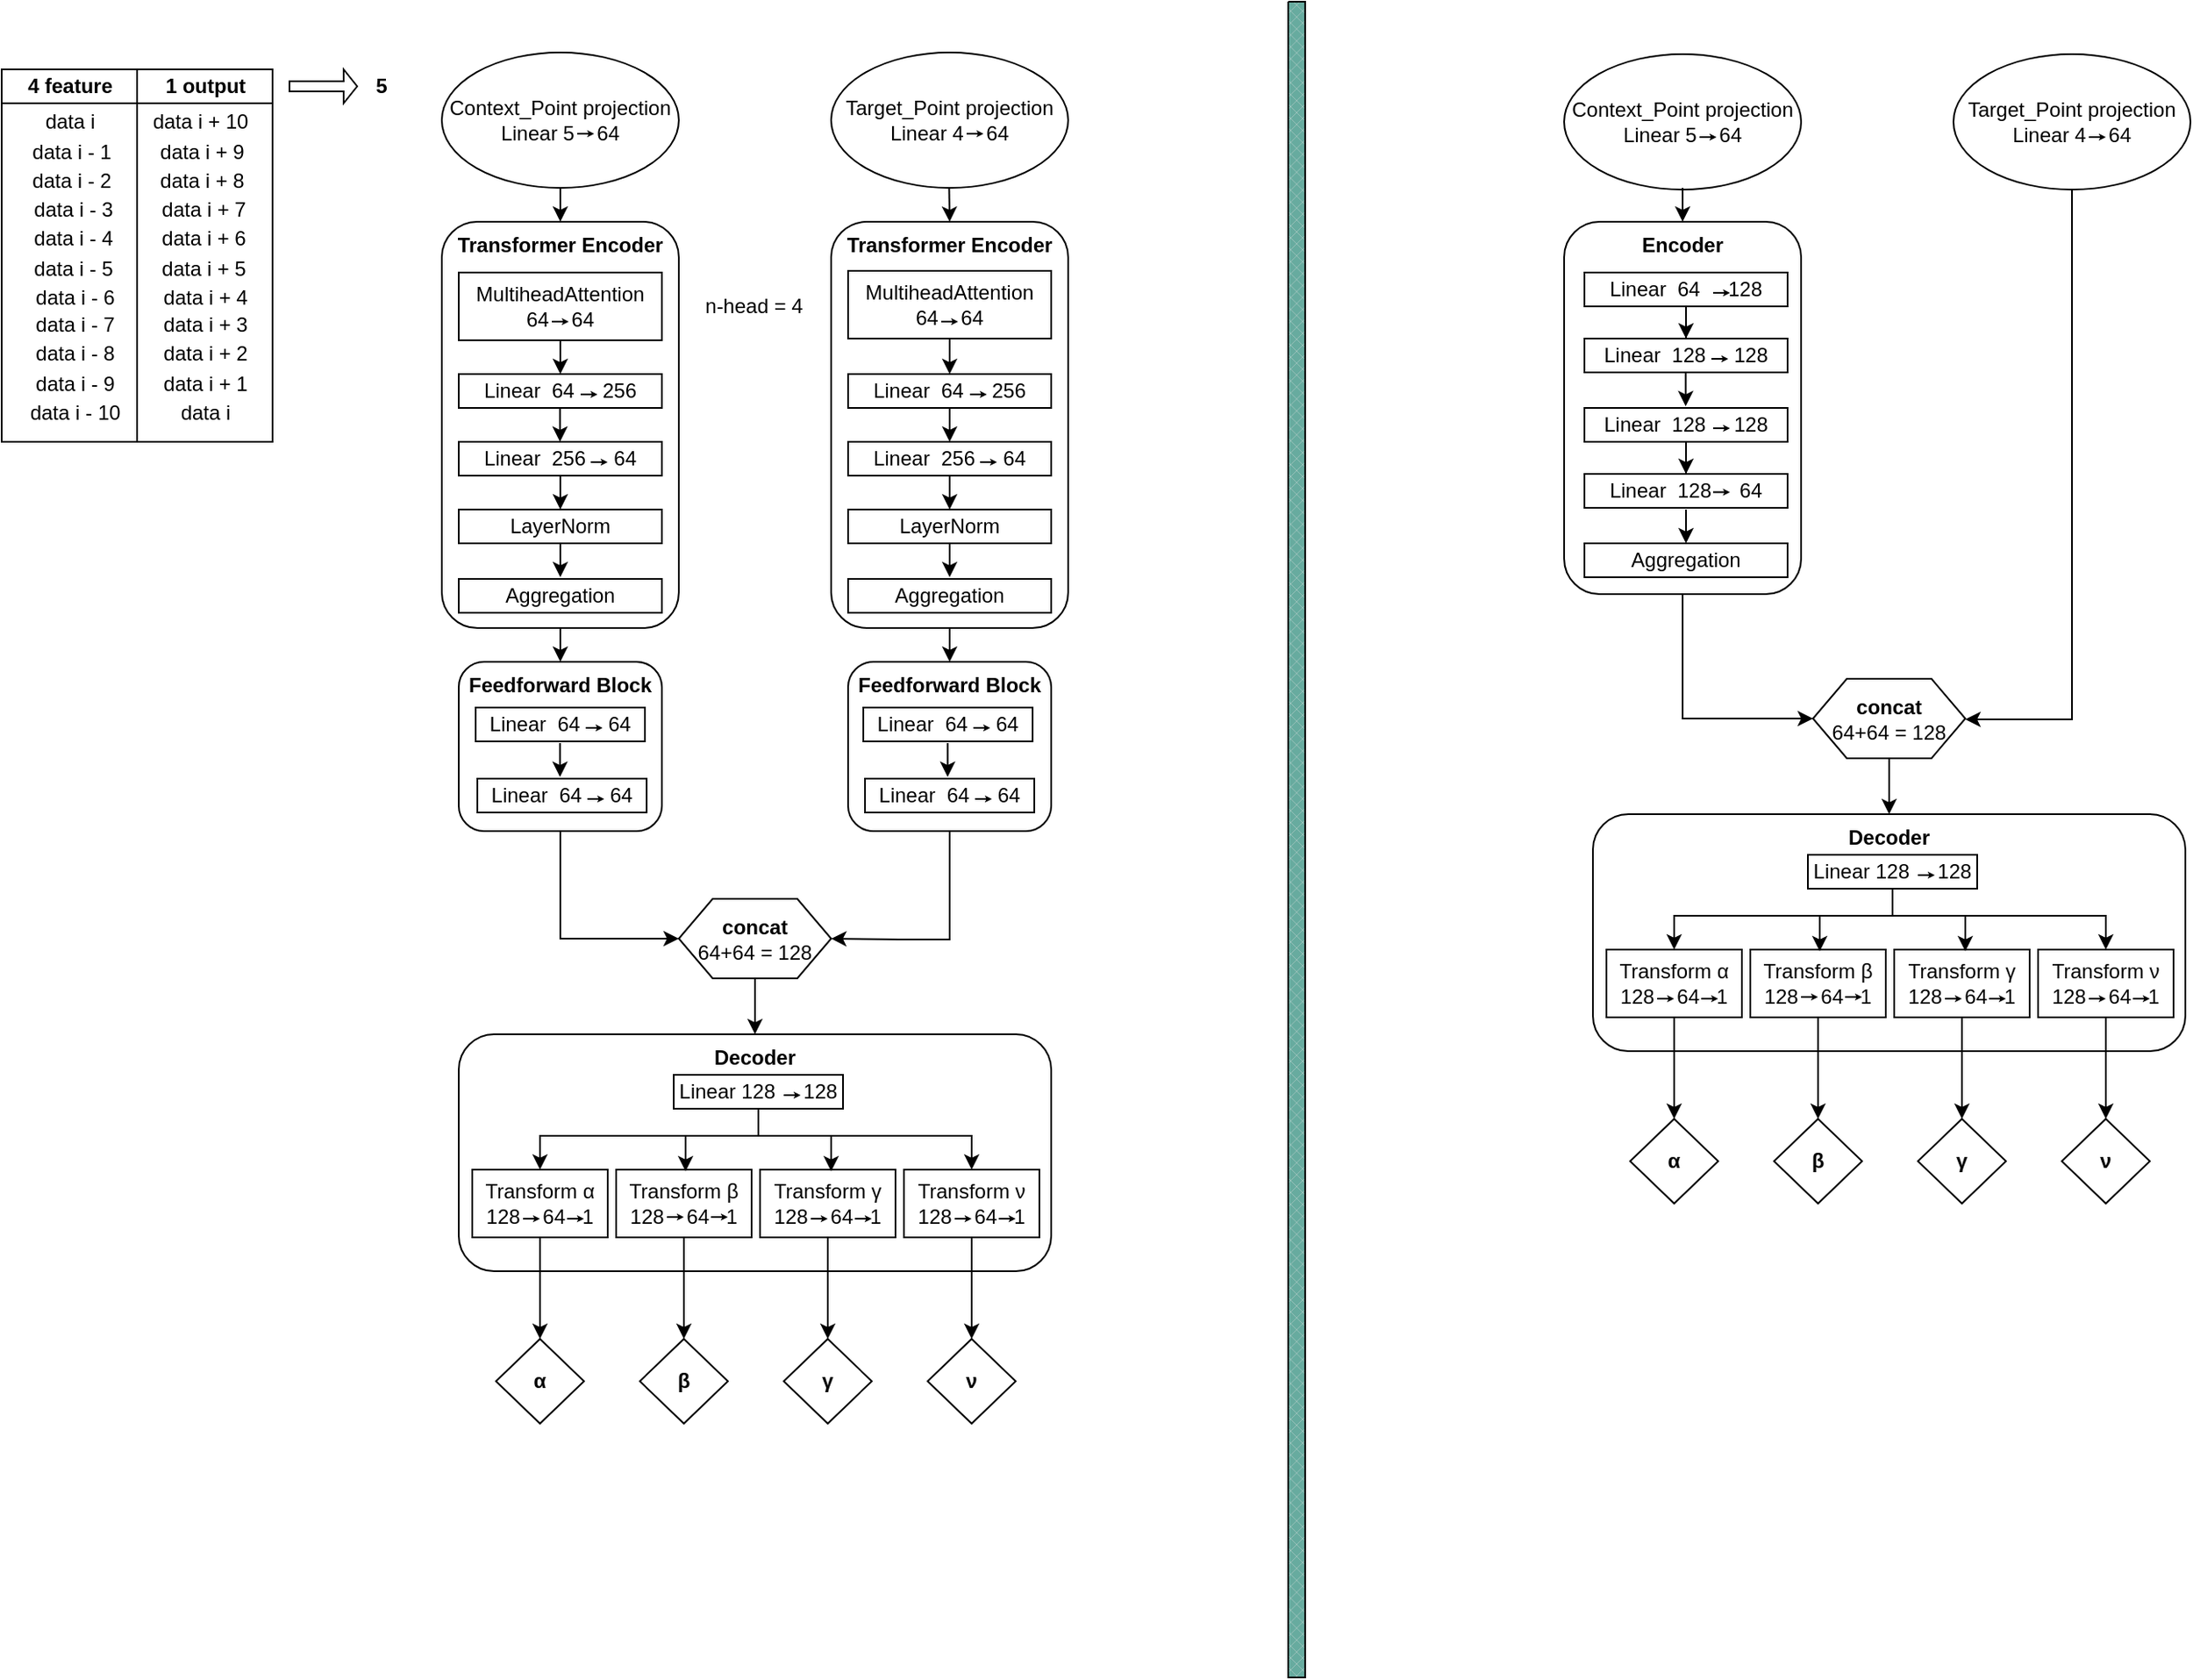 <mxfile version="28.0.7">
  <diagram name="Page-1" id="alaE_N-_YL2Ruf7w1jvd">
    <mxGraphModel dx="2357" dy="675" grid="1" gridSize="10" guides="1" tooltips="1" connect="1" arrows="1" fold="1" page="1" pageScale="1" pageWidth="850" pageHeight="1100" math="0" shadow="0">
      <root>
        <mxCell id="0" />
        <mxCell id="1" parent="0" />
        <mxCell id="GgaFxnMZl0LJMFkfZewS-9" value="" style="edgeStyle=orthogonalEdgeStyle;rounded=0;orthogonalLoop=1;jettySize=auto;html=1;" parent="1" edge="1">
          <mxGeometry relative="1" as="geometry">
            <mxPoint x="-430" y="110" as="sourcePoint" />
            <mxPoint x="-430" y="130" as="targetPoint" />
          </mxGeometry>
        </mxCell>
        <mxCell id="GgaFxnMZl0LJMFkfZewS-1" value="Context_Point projection&lt;div&gt;Linear 5&amp;nbsp;&amp;nbsp;&lt;span style=&quot;background-color: transparent; color: light-dark(rgb(0, 0, 0), rgb(255, 255, 255));&quot;&gt;&amp;nbsp; 64&lt;/span&gt;&lt;/div&gt;" style="ellipse;whiteSpace=wrap;html=1;" parent="1" vertex="1">
          <mxGeometry x="-500" y="30" width="140" height="80" as="geometry" />
        </mxCell>
        <mxCell id="GgaFxnMZl0LJMFkfZewS-4" value="" style="endArrow=classic;html=1;rounded=0;strokeWidth=1;startSize=1;endSize=1;sourcePerimeterSpacing=0;targetPerimeterSpacing=0;" parent="1" edge="1">
          <mxGeometry width="50" height="50" relative="1" as="geometry">
            <mxPoint x="-420" y="78" as="sourcePoint" />
            <mxPoint x="-410" y="78" as="targetPoint" />
            <Array as="points">
              <mxPoint x="-410" y="78" />
            </Array>
          </mxGeometry>
        </mxCell>
        <mxCell id="GgaFxnMZl0LJMFkfZewS-5" value="Target_Point projection&lt;div&gt;Linear 4&amp;nbsp;&amp;nbsp;&lt;span style=&quot;background-color: transparent; color: light-dark(rgb(0, 0, 0), rgb(255, 255, 255));&quot;&gt;&amp;nbsp; 64&lt;/span&gt;&lt;/div&gt;" style="ellipse;whiteSpace=wrap;html=1;" parent="1" vertex="1">
          <mxGeometry x="-270" y="30" width="140" height="80" as="geometry" />
        </mxCell>
        <mxCell id="GgaFxnMZl0LJMFkfZewS-6" value="" style="endArrow=classic;html=1;rounded=0;strokeWidth=1;startSize=1;endSize=1;sourcePerimeterSpacing=0;targetPerimeterSpacing=0;" parent="1" edge="1">
          <mxGeometry width="50" height="50" relative="1" as="geometry">
            <mxPoint x="-190" y="78" as="sourcePoint" />
            <mxPoint x="-180" y="78" as="targetPoint" />
            <Array as="points">
              <mxPoint x="-190" y="78" />
              <mxPoint x="-180" y="78" />
            </Array>
          </mxGeometry>
        </mxCell>
        <mxCell id="GgaFxnMZl0LJMFkfZewS-10" value="" style="edgeStyle=orthogonalEdgeStyle;rounded=0;orthogonalLoop=1;jettySize=auto;html=1;entryX=0.5;entryY=0;entryDx=0;entryDy=0;" parent="1" target="GgaFxnMZl0LJMFkfZewS-11" edge="1">
          <mxGeometry relative="1" as="geometry">
            <mxPoint x="-200.29" y="110" as="sourcePoint" />
            <mxPoint x="-200" y="135" as="targetPoint" />
          </mxGeometry>
        </mxCell>
        <mxCell id="GgaFxnMZl0LJMFkfZewS-11" value="&lt;b&gt;Transformer Encoder&lt;/b&gt;" style="rounded=1;whiteSpace=wrap;html=1;verticalAlign=top;" parent="1" vertex="1">
          <mxGeometry x="-270" y="130" width="140" height="240" as="geometry" />
        </mxCell>
        <mxCell id="GgaFxnMZl0LJMFkfZewS-12" value="&lt;b&gt;Transformer Encoder&lt;/b&gt;" style="rounded=1;whiteSpace=wrap;html=1;align=center;verticalAlign=top;" parent="1" vertex="1">
          <mxGeometry x="-500" y="130" width="140" height="240" as="geometry" />
        </mxCell>
        <mxCell id="LqPaumKF4AQ05YwWMNbk-45" value="" style="edgeStyle=orthogonalEdgeStyle;rounded=0;orthogonalLoop=1;jettySize=auto;html=1;entryX=0;entryY=0.5;entryDx=0;entryDy=0;exitX=0.5;exitY=1;exitDx=0;exitDy=0;" parent="1" source="GgaFxnMZl0LJMFkfZewS-13" target="GgaFxnMZl0LJMFkfZewS-92" edge="1">
          <mxGeometry relative="1" as="geometry" />
        </mxCell>
        <mxCell id="GgaFxnMZl0LJMFkfZewS-13" value="&lt;b&gt;Feedforward Block&lt;/b&gt;" style="whiteSpace=wrap;html=1;rounded=1;verticalAlign=top;" parent="1" vertex="1">
          <mxGeometry x="-490" y="390" width="120" height="100" as="geometry" />
        </mxCell>
        <mxCell id="GgaFxnMZl0LJMFkfZewS-97" value="" style="edgeStyle=orthogonalEdgeStyle;rounded=0;orthogonalLoop=1;jettySize=auto;html=1;entryX=1;entryY=0.5;entryDx=0;entryDy=0;" parent="1" source="GgaFxnMZl0LJMFkfZewS-16" target="GgaFxnMZl0LJMFkfZewS-92" edge="1">
          <mxGeometry relative="1" as="geometry">
            <Array as="points">
              <mxPoint x="-200" y="554" />
              <mxPoint x="-230" y="554" />
            </Array>
          </mxGeometry>
        </mxCell>
        <mxCell id="GgaFxnMZl0LJMFkfZewS-16" value="&lt;b&gt;Feedforward Block&lt;/b&gt;" style="whiteSpace=wrap;html=1;rounded=1;verticalAlign=top;" parent="1" vertex="1">
          <mxGeometry x="-260" y="390" width="120" height="100" as="geometry" />
        </mxCell>
        <mxCell id="GgaFxnMZl0LJMFkfZewS-19" value="&lt;b&gt;Decoder&lt;/b&gt;" style="rounded=1;whiteSpace=wrap;html=1;verticalAlign=top;" parent="1" vertex="1">
          <mxGeometry x="-490" y="610" width="350" height="140" as="geometry" />
        </mxCell>
        <mxCell id="GgaFxnMZl0LJMFkfZewS-30" value="" style="edgeStyle=orthogonalEdgeStyle;rounded=0;orthogonalLoop=1;jettySize=auto;html=1;" parent="1" source="GgaFxnMZl0LJMFkfZewS-26" edge="1">
          <mxGeometry relative="1" as="geometry">
            <mxPoint x="-430" y="220" as="targetPoint" />
          </mxGeometry>
        </mxCell>
        <mxCell id="GgaFxnMZl0LJMFkfZewS-26" value="MultiheadAttention&lt;div&gt;&lt;div&gt;64&amp;nbsp; &amp;nbsp;&lt;span style=&quot;color: light-dark(rgb(0, 0, 0), rgb(255, 255, 255)); background-color: transparent;&quot;&gt;&amp;nbsp;64&lt;/span&gt;&lt;/div&gt;&lt;/div&gt;" style="rounded=0;whiteSpace=wrap;html=1;" parent="1" vertex="1">
          <mxGeometry x="-490" y="160" width="120" height="40" as="geometry" />
        </mxCell>
        <mxCell id="GgaFxnMZl0LJMFkfZewS-27" value="" style="endArrow=classic;html=1;rounded=0;strokeWidth=1;startSize=1;endSize=1;sourcePerimeterSpacing=0;targetPerimeterSpacing=0;exitX=0.417;exitY=0.667;exitDx=0;exitDy=0;exitPerimeter=0;" parent="1" edge="1">
          <mxGeometry width="50" height="50" relative="1" as="geometry">
            <mxPoint x="-434.98" y="189.02" as="sourcePoint" />
            <mxPoint x="-425.02" y="189" as="targetPoint" />
            <Array as="points" />
          </mxGeometry>
        </mxCell>
        <mxCell id="GgaFxnMZl0LJMFkfZewS-29" value="Linear&amp;nbsp; 64&amp;nbsp; &amp;nbsp; &amp;nbsp;256" style="whiteSpace=wrap;html=1;rounded=0;" parent="1" vertex="1">
          <mxGeometry x="-490" y="220" width="120" height="20" as="geometry" />
        </mxCell>
        <mxCell id="GgaFxnMZl0LJMFkfZewS-31" value="" style="endArrow=classic;rounded=0;strokeWidth=1;startSize=1;endSize=1;sourcePerimeterSpacing=0;targetPerimeterSpacing=0;exitX=0.417;exitY=0.667;exitDx=0;exitDy=0;exitPerimeter=0;verticalAlign=bottom;html=1;" parent="1" edge="1">
          <mxGeometry width="50" height="50" relative="1" as="geometry">
            <mxPoint x="-418" y="232.02" as="sourcePoint" />
            <mxPoint x="-408.04" y="232" as="targetPoint" />
            <Array as="points" />
          </mxGeometry>
        </mxCell>
        <mxCell id="GgaFxnMZl0LJMFkfZewS-35" value="Linear&amp;nbsp; 256&amp;nbsp; &amp;nbsp; &amp;nbsp;64" style="whiteSpace=wrap;html=1;rounded=0;" parent="1" vertex="1">
          <mxGeometry x="-490" y="260" width="120" height="20" as="geometry" />
        </mxCell>
        <mxCell id="GgaFxnMZl0LJMFkfZewS-36" value="" style="endArrow=classic;rounded=0;strokeWidth=1;startSize=1;endSize=1;sourcePerimeterSpacing=0;targetPerimeterSpacing=0;exitX=0.417;exitY=0.667;exitDx=0;exitDy=0;exitPerimeter=0;verticalAlign=bottom;html=1;" parent="1" edge="1">
          <mxGeometry width="50" height="50" relative="1" as="geometry">
            <mxPoint x="-412" y="272.02" as="sourcePoint" />
            <mxPoint x="-402.04" y="272" as="targetPoint" />
            <Array as="points" />
          </mxGeometry>
        </mxCell>
        <mxCell id="GgaFxnMZl0LJMFkfZewS-38" value="LayerNorm" style="whiteSpace=wrap;html=1;rounded=0;" parent="1" vertex="1">
          <mxGeometry x="-490" y="300" width="120" height="20" as="geometry" />
        </mxCell>
        <mxCell id="GgaFxnMZl0LJMFkfZewS-41" value="" style="edgeStyle=orthogonalEdgeStyle;rounded=0;orthogonalLoop=1;jettySize=auto;html=1;" parent="1" source="GgaFxnMZl0LJMFkfZewS-42" edge="1">
          <mxGeometry relative="1" as="geometry">
            <mxPoint x="-200" y="220" as="targetPoint" />
          </mxGeometry>
        </mxCell>
        <mxCell id="GgaFxnMZl0LJMFkfZewS-42" value="MultiheadAttention&lt;div&gt;64&amp;nbsp; &amp;nbsp;&lt;span style=&quot;color: light-dark(rgb(0, 0, 0), rgb(255, 255, 255)); background-color: transparent;&quot;&gt;&amp;nbsp;64&lt;/span&gt;&lt;/div&gt;" style="rounded=0;whiteSpace=wrap;html=1;" parent="1" vertex="1">
          <mxGeometry x="-260" y="159" width="120" height="40" as="geometry" />
        </mxCell>
        <mxCell id="GgaFxnMZl0LJMFkfZewS-43" value="" style="endArrow=classic;html=1;rounded=0;strokeWidth=1;startSize=1;endSize=1;sourcePerimeterSpacing=0;targetPerimeterSpacing=0;exitX=0.417;exitY=0.667;exitDx=0;exitDy=0;exitPerimeter=0;" parent="1" edge="1">
          <mxGeometry width="50" height="50" relative="1" as="geometry">
            <mxPoint x="-204.98" y="189.02" as="sourcePoint" />
            <mxPoint x="-195.02" y="189" as="targetPoint" />
            <Array as="points" />
          </mxGeometry>
        </mxCell>
        <mxCell id="GgaFxnMZl0LJMFkfZewS-44" value="Linear&amp;nbsp; 64&amp;nbsp; &amp;nbsp; &amp;nbsp;256" style="whiteSpace=wrap;html=1;rounded=0;" parent="1" vertex="1">
          <mxGeometry x="-260" y="220" width="120" height="20" as="geometry" />
        </mxCell>
        <mxCell id="GgaFxnMZl0LJMFkfZewS-45" value="" style="endArrow=classic;rounded=0;strokeWidth=1;startSize=1;endSize=1;sourcePerimeterSpacing=0;targetPerimeterSpacing=0;exitX=0.417;exitY=0.667;exitDx=0;exitDy=0;exitPerimeter=0;verticalAlign=bottom;html=1;" parent="1" edge="1">
          <mxGeometry width="50" height="50" relative="1" as="geometry">
            <mxPoint x="-188" y="232.02" as="sourcePoint" />
            <mxPoint x="-178.04" y="232" as="targetPoint" />
            <Array as="points" />
          </mxGeometry>
        </mxCell>
        <mxCell id="GgaFxnMZl0LJMFkfZewS-49" value="Linear&amp;nbsp; 256&amp;nbsp; &amp;nbsp; &amp;nbsp;64" style="whiteSpace=wrap;html=1;rounded=0;" parent="1" vertex="1">
          <mxGeometry x="-260" y="260" width="120" height="20" as="geometry" />
        </mxCell>
        <mxCell id="GgaFxnMZl0LJMFkfZewS-50" value="" style="endArrow=classic;rounded=0;strokeWidth=1;startSize=1;endSize=1;sourcePerimeterSpacing=0;targetPerimeterSpacing=0;exitX=0.417;exitY=0.667;exitDx=0;exitDy=0;exitPerimeter=0;verticalAlign=bottom;html=1;" parent="1" edge="1">
          <mxGeometry width="50" height="50" relative="1" as="geometry">
            <mxPoint x="-182" y="272.02" as="sourcePoint" />
            <mxPoint x="-172.04" y="272" as="targetPoint" />
            <Array as="points" />
          </mxGeometry>
        </mxCell>
        <mxCell id="GgaFxnMZl0LJMFkfZewS-52" value="LayerNorm" style="whiteSpace=wrap;html=1;rounded=0;" parent="1" vertex="1">
          <mxGeometry x="-260" y="300" width="120" height="20" as="geometry" />
        </mxCell>
        <mxCell id="GgaFxnMZl0LJMFkfZewS-57" value="" style="edgeStyle=orthogonalEdgeStyle;rounded=0;orthogonalLoop=1;jettySize=auto;html=1;" parent="1" edge="1">
          <mxGeometry relative="1" as="geometry">
            <mxPoint x="-430.19" y="240" as="sourcePoint" />
            <mxPoint x="-430.19" y="260" as="targetPoint" />
            <Array as="points">
              <mxPoint x="-430.19" y="240" />
            </Array>
          </mxGeometry>
        </mxCell>
        <mxCell id="GgaFxnMZl0LJMFkfZewS-60" value="" style="edgeStyle=orthogonalEdgeStyle;rounded=0;orthogonalLoop=1;jettySize=auto;html=1;" parent="1" edge="1">
          <mxGeometry relative="1" as="geometry">
            <mxPoint x="-200" y="240" as="sourcePoint" />
            <mxPoint x="-200" y="260" as="targetPoint" />
            <Array as="points">
              <mxPoint x="-200" y="250" />
              <mxPoint x="-200" y="250" />
            </Array>
          </mxGeometry>
        </mxCell>
        <mxCell id="GgaFxnMZl0LJMFkfZewS-63" value="" style="edgeStyle=orthogonalEdgeStyle;rounded=0;orthogonalLoop=1;jettySize=auto;html=1;" parent="1" edge="1">
          <mxGeometry relative="1" as="geometry">
            <mxPoint x="-430" y="280" as="sourcePoint" />
            <mxPoint x="-430" y="300" as="targetPoint" />
          </mxGeometry>
        </mxCell>
        <mxCell id="GgaFxnMZl0LJMFkfZewS-64" value="" style="edgeStyle=orthogonalEdgeStyle;rounded=0;orthogonalLoop=1;jettySize=auto;html=1;" parent="1" edge="1">
          <mxGeometry relative="1" as="geometry">
            <mxPoint x="-200" y="280" as="sourcePoint" />
            <mxPoint x="-200" y="300" as="targetPoint" />
          </mxGeometry>
        </mxCell>
        <mxCell id="GgaFxnMZl0LJMFkfZewS-65" value="" style="edgeStyle=orthogonalEdgeStyle;rounded=0;orthogonalLoop=1;jettySize=auto;html=1;" parent="1" edge="1">
          <mxGeometry relative="1" as="geometry">
            <mxPoint x="-200" y="320" as="sourcePoint" />
            <mxPoint x="-200" y="340" as="targetPoint" />
          </mxGeometry>
        </mxCell>
        <mxCell id="GgaFxnMZl0LJMFkfZewS-66" value="" style="edgeStyle=orthogonalEdgeStyle;rounded=0;orthogonalLoop=1;jettySize=auto;html=1;" parent="1" edge="1">
          <mxGeometry relative="1" as="geometry">
            <mxPoint x="-430" y="320" as="sourcePoint" />
            <mxPoint x="-430" y="340" as="targetPoint" />
          </mxGeometry>
        </mxCell>
        <mxCell id="GgaFxnMZl0LJMFkfZewS-67" value="" style="edgeStyle=orthogonalEdgeStyle;rounded=0;orthogonalLoop=1;jettySize=auto;html=1;" parent="1" edge="1">
          <mxGeometry relative="1" as="geometry">
            <mxPoint x="-430" y="370" as="sourcePoint" />
            <mxPoint x="-430" y="390" as="targetPoint" />
          </mxGeometry>
        </mxCell>
        <mxCell id="GgaFxnMZl0LJMFkfZewS-68" value="" style="edgeStyle=orthogonalEdgeStyle;rounded=0;orthogonalLoop=1;jettySize=auto;html=1;" parent="1" edge="1">
          <mxGeometry relative="1" as="geometry">
            <mxPoint x="-200" y="370" as="sourcePoint" />
            <mxPoint x="-200" y="390" as="targetPoint" />
          </mxGeometry>
        </mxCell>
        <mxCell id="GgaFxnMZl0LJMFkfZewS-69" value="Linear&amp;nbsp; 64&amp;nbsp; &amp;nbsp; &amp;nbsp;64" style="whiteSpace=wrap;html=1;rounded=0;" parent="1" vertex="1">
          <mxGeometry x="-480" y="417" width="100" height="20" as="geometry" />
        </mxCell>
        <mxCell id="GgaFxnMZl0LJMFkfZewS-70" value="" style="endArrow=classic;rounded=0;strokeWidth=1;startSize=1;endSize=1;sourcePerimeterSpacing=0;targetPerimeterSpacing=0;exitX=0.417;exitY=0.667;exitDx=0;exitDy=0;exitPerimeter=0;verticalAlign=bottom;html=1;" parent="1" edge="1">
          <mxGeometry width="50" height="50" relative="1" as="geometry">
            <mxPoint x="-415" y="429.02" as="sourcePoint" />
            <mxPoint x="-405.04" y="429" as="targetPoint" />
            <Array as="points" />
          </mxGeometry>
        </mxCell>
        <mxCell id="GgaFxnMZl0LJMFkfZewS-72" value="" style="edgeStyle=orthogonalEdgeStyle;rounded=0;orthogonalLoop=1;jettySize=auto;html=1;" parent="1" edge="1">
          <mxGeometry relative="1" as="geometry">
            <mxPoint x="-430.19" y="438" as="sourcePoint" />
            <mxPoint x="-430.19" y="458" as="targetPoint" />
            <Array as="points">
              <mxPoint x="-430.19" y="438" />
            </Array>
          </mxGeometry>
        </mxCell>
        <mxCell id="GgaFxnMZl0LJMFkfZewS-75" value="Linear&amp;nbsp; 64&amp;nbsp; &amp;nbsp; &amp;nbsp;64" style="whiteSpace=wrap;html=1;rounded=0;" parent="1" vertex="1">
          <mxGeometry x="-479" y="459" width="100" height="20" as="geometry" />
        </mxCell>
        <mxCell id="GgaFxnMZl0LJMFkfZewS-76" value="" style="endArrow=classic;rounded=0;strokeWidth=1;startSize=1;endSize=1;sourcePerimeterSpacing=0;targetPerimeterSpacing=0;exitX=0.417;exitY=0.667;exitDx=0;exitDy=0;exitPerimeter=0;verticalAlign=bottom;html=1;" parent="1" edge="1">
          <mxGeometry width="50" height="50" relative="1" as="geometry">
            <mxPoint x="-414" y="471.02" as="sourcePoint" />
            <mxPoint x="-404.04" y="471" as="targetPoint" />
            <Array as="points" />
          </mxGeometry>
        </mxCell>
        <mxCell id="GgaFxnMZl0LJMFkfZewS-78" value="Linear&amp;nbsp; 64&amp;nbsp; &amp;nbsp; &amp;nbsp;64" style="whiteSpace=wrap;html=1;rounded=0;" parent="1" vertex="1">
          <mxGeometry x="-251" y="417" width="100" height="20" as="geometry" />
        </mxCell>
        <mxCell id="GgaFxnMZl0LJMFkfZewS-79" value="" style="endArrow=classic;rounded=0;strokeWidth=1;startSize=1;endSize=1;sourcePerimeterSpacing=0;targetPerimeterSpacing=0;exitX=0.417;exitY=0.667;exitDx=0;exitDy=0;exitPerimeter=0;verticalAlign=bottom;html=1;" parent="1" edge="1">
          <mxGeometry width="50" height="50" relative="1" as="geometry">
            <mxPoint x="-186" y="429.02" as="sourcePoint" />
            <mxPoint x="-176.04" y="429" as="targetPoint" />
            <Array as="points" />
          </mxGeometry>
        </mxCell>
        <mxCell id="GgaFxnMZl0LJMFkfZewS-81" value="" style="edgeStyle=orthogonalEdgeStyle;rounded=0;orthogonalLoop=1;jettySize=auto;html=1;" parent="1" edge="1">
          <mxGeometry relative="1" as="geometry">
            <mxPoint x="-201.19" y="438" as="sourcePoint" />
            <mxPoint x="-201.19" y="458" as="targetPoint" />
            <Array as="points">
              <mxPoint x="-201.19" y="438" />
            </Array>
          </mxGeometry>
        </mxCell>
        <mxCell id="GgaFxnMZl0LJMFkfZewS-84" value="Linear&amp;nbsp; 64&amp;nbsp; &amp;nbsp; &amp;nbsp;64" style="whiteSpace=wrap;html=1;rounded=0;" parent="1" vertex="1">
          <mxGeometry x="-250" y="459" width="100" height="20" as="geometry" />
        </mxCell>
        <mxCell id="GgaFxnMZl0LJMFkfZewS-85" value="" style="endArrow=classic;rounded=0;strokeWidth=1;startSize=1;endSize=1;sourcePerimeterSpacing=0;targetPerimeterSpacing=0;exitX=0.417;exitY=0.667;exitDx=0;exitDy=0;exitPerimeter=0;verticalAlign=bottom;html=1;" parent="1" edge="1">
          <mxGeometry width="50" height="50" relative="1" as="geometry">
            <mxPoint x="-185" y="471.02" as="sourcePoint" />
            <mxPoint x="-175.04" y="471" as="targetPoint" />
            <Array as="points" />
          </mxGeometry>
        </mxCell>
        <mxCell id="LqPaumKF4AQ05YwWMNbk-46" value="" style="edgeStyle=orthogonalEdgeStyle;rounded=0;orthogonalLoop=1;jettySize=auto;html=1;" parent="1" source="GgaFxnMZl0LJMFkfZewS-92" edge="1">
          <mxGeometry relative="1" as="geometry">
            <mxPoint x="-315" y="610" as="targetPoint" />
          </mxGeometry>
        </mxCell>
        <mxCell id="GgaFxnMZl0LJMFkfZewS-92" value="&lt;b&gt;concat&lt;/b&gt;&lt;div&gt;64+64 = 128&lt;/div&gt;" style="shape=hexagon;perimeter=hexagonPerimeter2;whiteSpace=wrap;html=1;fixedSize=1;" parent="1" vertex="1">
          <mxGeometry x="-360" y="530" width="90" height="47" as="geometry" />
        </mxCell>
        <mxCell id="GgaFxnMZl0LJMFkfZewS-102" style="edgeStyle=orthogonalEdgeStyle;rounded=0;orthogonalLoop=1;jettySize=auto;html=1;exitX=0.5;exitY=1;exitDx=0;exitDy=0;entryX=0.5;entryY=0;entryDx=0;entryDy=0;" parent="1" source="GgaFxnMZl0LJMFkfZewS-93" target="GgaFxnMZl0LJMFkfZewS-98" edge="1">
          <mxGeometry relative="1" as="geometry">
            <Array as="points">
              <mxPoint x="-313" y="670" />
              <mxPoint x="-442" y="670" />
            </Array>
          </mxGeometry>
        </mxCell>
        <mxCell id="GgaFxnMZl0LJMFkfZewS-105" style="edgeStyle=orthogonalEdgeStyle;rounded=0;orthogonalLoop=1;jettySize=auto;html=1;entryX=0.5;entryY=0;entryDx=0;entryDy=0;exitX=0.5;exitY=1;exitDx=0;exitDy=0;" parent="1" source="GgaFxnMZl0LJMFkfZewS-93" target="GgaFxnMZl0LJMFkfZewS-101" edge="1">
          <mxGeometry relative="1" as="geometry">
            <Array as="points">
              <mxPoint x="-313" y="670" />
              <mxPoint x="-187" y="670" />
            </Array>
          </mxGeometry>
        </mxCell>
        <mxCell id="GgaFxnMZl0LJMFkfZewS-93" value="Linear 128&amp;nbsp; &amp;nbsp; &amp;nbsp;128" style="whiteSpace=wrap;html=1;rounded=0;" parent="1" vertex="1">
          <mxGeometry x="-363" y="634" width="100" height="20" as="geometry" />
        </mxCell>
        <mxCell id="GgaFxnMZl0LJMFkfZewS-94" value="" style="endArrow=classic;rounded=0;strokeWidth=1;startSize=1;endSize=1;sourcePerimeterSpacing=0;targetPerimeterSpacing=0;exitX=0.417;exitY=0.667;exitDx=0;exitDy=0;exitPerimeter=0;verticalAlign=bottom;html=1;" parent="1" edge="1">
          <mxGeometry width="50" height="50" relative="1" as="geometry">
            <mxPoint x="-298" y="646.02" as="sourcePoint" />
            <mxPoint x="-288.04" y="646" as="targetPoint" />
            <Array as="points" />
          </mxGeometry>
        </mxCell>
        <mxCell id="GgaFxnMZl0LJMFkfZewS-98" value="&lt;div style=&quot;text-align: start;&quot;&gt;&lt;span style=&quot;background-color: transparent; color: light-dark(rgb(0, 0, 0), rgb(255, 255, 255));&quot;&gt;Transform&amp;nbsp;&lt;/span&gt;&lt;span style=&quot;background-color: transparent; text-align: start;&quot;&gt;α&lt;/span&gt;&lt;/div&gt;&lt;span style=&quot;text-align: start;&quot;&gt;128&amp;nbsp; &amp;nbsp; 64&amp;nbsp; &amp;nbsp;1&lt;/span&gt;&lt;span style=&quot;color: rgba(0, 0, 0, 0); font-family: monospace; font-size: 0px; text-align: start; text-wrap-mode: nowrap;&quot;&gt;%3CmxGraphModel%3E%3Croot%3E%3CmxCell%20id%3D%220%22%2F%3E%3CmxCell%20id%3D%221%22%20parent%3D%220%22%2F%3E%3CmxCell%20id%3D%222%22%20value%3D%22%22%20style%3D%22endArrow%3Dclassic%3Brounded%3D0%3BstrokeWidth%3D1%3BstartSize%3D1%3BendSize%3D1%3BsourcePerimeterSpacing%3D0%3BtargetPerimeterSpacing%3D0%3BexitX%3D0.417%3BexitY%3D0.667%3BexitDx%3D0%3BexitDy%3D0%3BexitPerimeter%3D0%3BverticalAlign%3Dbottom%3Bhtml%3D1%3B%22%20edge%3D%221%22%20parent%3D%221%22%3E%3CmxGeometry%20width%3D%2250%22%20height%3D%2250%22%20relative%3D%221%22%20as%3D%22geometry%22%3E%3CmxPoint%20x%3D%22326%22%20y%3D%22592.02%22%20as%3D%22sourcePoint%22%2F%3E%3CmxPoint%20x%3D%22335.96%22%20y%3D%22592%22%20as%3D%22targetPoint%22%2F%3E%3CArray%20as%3D%22points%22%2F%3E%3C%2FmxGeometry%3E%3C%2FmxCell%3E%3C%2Froot%3E%3C%2FmxGraphModel%3E&lt;/span&gt;" style="rounded=0;whiteSpace=wrap;html=1;" parent="1" vertex="1">
          <mxGeometry x="-482" y="690" width="80" height="40" as="geometry" />
        </mxCell>
        <mxCell id="GgaFxnMZl0LJMFkfZewS-99" value="&lt;div style=&quot;text-align: start;&quot;&gt;&lt;span style=&quot;background-color: transparent; color: light-dark(rgb(0, 0, 0), rgb(255, 255, 255));&quot;&gt;Transform&amp;nbsp;&lt;/span&gt;&lt;span style=&quot;background-color: transparent; text-align: start;&quot;&gt;β&lt;/span&gt;&lt;/div&gt;&lt;span style=&quot;text-align: start;&quot;&gt;128&amp;nbsp; &amp;nbsp; 64&amp;nbsp; &amp;nbsp;1&lt;/span&gt;&lt;span style=&quot;text-wrap-mode: nowrap; color: rgba(0, 0, 0, 0); font-family: monospace; font-size: 0px; text-align: start;&quot;&gt;%3CmxGraphModel%3E%3Croot%3E%3CmxCell%20id%3D%220%22%2F%3E%3CmxCell%20id%3D%221%22%20parent%3D%220%22%2F%3E%3CmxCell%20id%3D%222%22%20value%3D%22%22%20style%3D%22endArrow%3Dclassic%3Brounded%3D0%3BstrokeWidth%3D1%3BstartSize%3D1%3BendSize%3D1%3BsourcePerimeterSpacing%3D0%3BtargetPerimeterSpacing%3D0%3BexitX%3D0.417%3BexitY%3D0.667%3BexitDx%3D0%3BexitDy%3D0%3BexitPerimeter%3D0%3BverticalAlign%3Dbottom%3Bhtml%3D1%3B%22%20edge%3D%221%22%20parent%3D%221%22%3E%3CmxGeometry%20width%3D%2250%22%20height%3D%2250%22%20relative%3D%221%22%20as%3D%22geometry%22%3E%3CmxPoint%20x%3D%22326%22%20y%3D%22592.02%22%20as%3D%22sourcePoint%22%2F%3E%3CmxPoint%20x%3D%22335.96%22%20y%3D%22592%22%20as%3D%22targetPoint%22%2F%3E%3CArray%20as%3D%22points%22%2F%3E%3C%2FmxGeometry%3E%3C%2FmxCell%3E%3C%2Froot%3E%3C%2FmxGraphModel%3E&lt;/span&gt;" style="rounded=0;whiteSpace=wrap;html=1;" parent="1" vertex="1">
          <mxGeometry x="-397" y="690" width="80" height="40" as="geometry" />
        </mxCell>
        <mxCell id="GgaFxnMZl0LJMFkfZewS-100" value="Transform&amp;nbsp;&lt;span style=&quot;text-align: start;&quot;&gt;γ&lt;br&gt;128&amp;nbsp; &amp;nbsp; 64&amp;nbsp; &amp;nbsp;1&lt;/span&gt;&lt;span style=&quot;text-wrap-mode: nowrap; color: rgba(0, 0, 0, 0); font-family: monospace; font-size: 0px; text-align: start;&quot;&gt;%3CmxGraphModel%3E%3Croot%3E%3CmxCell%20id%3D%220%22%2F%3E%3CmxCell%20id%3D%221%22%20parent%3D%220%22%2F%3E%3CmxCell%20id%3D%222%22%20value%3D%22%22%20style%3D%22endArrow%3Dclassic%3Brounded%3D0%3BstrokeWidth%3D1%3BstartSize%3D1%3BendSize%3D1%3BsourcePerimeterSpacing%3D0%3BtargetPerimeterSpacing%3D0%3BexitX%3D0.417%3BexitY%3D0.667%3BexitDx%3D0%3BexitDy%3D0%3BexitPerimeter%3D0%3BverticalAlign%3Dbottom%3Bhtml%3D1%3B%22%20edge%3D%221%22%20parent%3D%221%22%3E%3CmxGeometry%20width%3D%2250%22%20height%3D%2250%22%20relative%3D%221%22%20as%3D%22geometry%22%3E%3CmxPoint%20x%3D%22326%22%20y%3D%22592.02%22%20as%3D%22sourcePoint%22%2F%3E%3CmxPoint%20x%3D%22335.96%22%20y%3D%22592%22%20as%3D%22targetPoint%22%2F%3E%3CArray%20as%3D%22points%22%2F%3E%3C%2FmxGeometry%3E%3C%2FmxCell%3E%3C%2Froot%3E%3C%2FmxGraphModel%3E&lt;/span&gt;" style="rounded=0;whiteSpace=wrap;html=1;" parent="1" vertex="1">
          <mxGeometry x="-312" y="690" width="80" height="40" as="geometry" />
        </mxCell>
        <mxCell id="GgaFxnMZl0LJMFkfZewS-101" value="&lt;div style=&quot;text-align: start;&quot;&gt;&lt;span style=&quot;background-color: transparent; color: light-dark(rgb(0, 0, 0), rgb(255, 255, 255));&quot;&gt;Transform&amp;nbsp;&lt;/span&gt;&lt;span style=&quot;background-color: transparent; text-align: start;&quot;&gt;ν&lt;/span&gt;&lt;/div&gt;&lt;span style=&quot;text-align: start;&quot;&gt;128&amp;nbsp; &amp;nbsp; 64&amp;nbsp; &amp;nbsp;1&lt;/span&gt;&lt;span style=&quot;text-wrap-mode: nowrap; color: rgba(0, 0, 0, 0); font-family: monospace; font-size: 0px; text-align: start;&quot;&gt;%3CmxGraphModel%3E%3Croot%3E%3CmxCell%20id%3D%220%22%2F%3E%3CmxCell%20id%3D%221%22%20parent%3D%220%22%2F%3E%3CmxCell%20id%3D%222%22%20value%3D%22%22%20style%3D%22endArrow%3Dclassic%3Brounded%3D0%3BstrokeWidth%3D1%3BstartSize%3D1%3BendSize%3D1%3BsourcePerimeterSpacing%3D0%3BtargetPerimeterSpacing%3D0%3BexitX%3D0.417%3BexitY%3D0.667%3BexitDx%3D0%3BexitDy%3D0%3BexitPerimeter%3D0%3BverticalAlign%3Dbottom%3Bhtml%3D1%3B%22%20edge%3D%221%22%20parent%3D%221%22%3E%3CmxGeometry%20width%3D%2250%22%20height%3D%2250%22%20relative%3D%221%22%20as%3D%22geometry%22%3E%3CmxPoint%20x%3D%22326%22%20y%3D%22592.02%22%20as%3D%22sourcePoint%22%2F%3E%3CmxPoint%20x%3D%22335.96%22%20y%3D%22592%22%20as%3D%22targetPoint%22%2F%3E%3CArray%20as%3D%22points%22%2F%3E%3C%2FmxGeometry%3E%3C%2FmxCell%3E%3C%2Froot%3E%3C%2FmxGraphModel%3E&lt;/span&gt;" style="rounded=0;whiteSpace=wrap;html=1;" parent="1" vertex="1">
          <mxGeometry x="-227" y="690" width="80" height="40" as="geometry" />
        </mxCell>
        <mxCell id="GgaFxnMZl0LJMFkfZewS-110" value="" style="endArrow=classic;html=1;rounded=0;entryX=0.589;entryY=0.024;entryDx=0;entryDy=0;entryPerimeter=0;" parent="1" edge="1">
          <mxGeometry width="50" height="50" relative="1" as="geometry">
            <mxPoint x="-270" y="670" as="sourcePoint" />
            <mxPoint x="-270" y="691" as="targetPoint" />
          </mxGeometry>
        </mxCell>
        <mxCell id="GgaFxnMZl0LJMFkfZewS-111" value="" style="endArrow=classic;html=1;rounded=0;entryX=0.589;entryY=0.024;entryDx=0;entryDy=0;entryPerimeter=0;" parent="1" edge="1">
          <mxGeometry width="50" height="50" relative="1" as="geometry">
            <mxPoint x="-356" y="670" as="sourcePoint" />
            <mxPoint x="-356" y="691" as="targetPoint" />
          </mxGeometry>
        </mxCell>
        <mxCell id="GgaFxnMZl0LJMFkfZewS-113" value="" style="endArrow=classic;rounded=0;strokeWidth=1;startSize=1;endSize=1;sourcePerimeterSpacing=0;targetPerimeterSpacing=0;exitX=0.417;exitY=0.667;exitDx=0;exitDy=0;exitPerimeter=0;verticalAlign=bottom;html=1;" parent="1" edge="1">
          <mxGeometry width="50" height="50" relative="1" as="geometry">
            <mxPoint x="-452" y="719.02" as="sourcePoint" />
            <mxPoint x="-442.04" y="719" as="targetPoint" />
            <Array as="points" />
          </mxGeometry>
        </mxCell>
        <mxCell id="GgaFxnMZl0LJMFkfZewS-114" value="" style="endArrow=classic;rounded=0;strokeWidth=1;startSize=1;endSize=1;sourcePerimeterSpacing=0;targetPerimeterSpacing=0;exitX=0.417;exitY=0.667;exitDx=0;exitDy=0;exitPerimeter=0;verticalAlign=bottom;html=1;" parent="1" edge="1">
          <mxGeometry width="50" height="50" relative="1" as="geometry">
            <mxPoint x="-426" y="719.02" as="sourcePoint" />
            <mxPoint x="-416.04" y="719" as="targetPoint" />
            <Array as="points" />
          </mxGeometry>
        </mxCell>
        <mxCell id="GgaFxnMZl0LJMFkfZewS-115" value="" style="endArrow=classic;rounded=0;strokeWidth=1;startSize=1;endSize=1;sourcePerimeterSpacing=0;targetPerimeterSpacing=0;exitX=0.417;exitY=0.667;exitDx=0;exitDy=0;exitPerimeter=0;verticalAlign=bottom;html=1;" parent="1" edge="1">
          <mxGeometry width="50" height="50" relative="1" as="geometry">
            <mxPoint x="-367" y="718.02" as="sourcePoint" />
            <mxPoint x="-357.04" y="718" as="targetPoint" />
            <Array as="points" />
          </mxGeometry>
        </mxCell>
        <mxCell id="GgaFxnMZl0LJMFkfZewS-116" value="" style="endArrow=classic;rounded=0;strokeWidth=1;startSize=1;endSize=1;sourcePerimeterSpacing=0;targetPerimeterSpacing=0;exitX=0.417;exitY=0.667;exitDx=0;exitDy=0;exitPerimeter=0;verticalAlign=bottom;html=1;" parent="1" edge="1">
          <mxGeometry width="50" height="50" relative="1" as="geometry">
            <mxPoint x="-341" y="718.02" as="sourcePoint" />
            <mxPoint x="-331.04" y="718" as="targetPoint" />
            <Array as="points" />
          </mxGeometry>
        </mxCell>
        <mxCell id="GgaFxnMZl0LJMFkfZewS-117" value="" style="endArrow=classic;rounded=0;strokeWidth=1;startSize=1;endSize=1;sourcePerimeterSpacing=0;targetPerimeterSpacing=0;exitX=0.417;exitY=0.667;exitDx=0;exitDy=0;exitPerimeter=0;verticalAlign=bottom;html=1;" parent="1" edge="1">
          <mxGeometry width="50" height="50" relative="1" as="geometry">
            <mxPoint x="-282" y="719.02" as="sourcePoint" />
            <mxPoint x="-272.04" y="719" as="targetPoint" />
            <Array as="points" />
          </mxGeometry>
        </mxCell>
        <mxCell id="GgaFxnMZl0LJMFkfZewS-122" value="" style="endArrow=classic;rounded=0;strokeWidth=1;startSize=1;endSize=1;sourcePerimeterSpacing=0;targetPerimeterSpacing=0;exitX=0.417;exitY=0.667;exitDx=0;exitDy=0;exitPerimeter=0;verticalAlign=bottom;html=1;" parent="1" edge="1">
          <mxGeometry width="50" height="50" relative="1" as="geometry">
            <mxPoint x="-256" y="719.02" as="sourcePoint" />
            <mxPoint x="-246.04" y="719" as="targetPoint" />
            <Array as="points" />
          </mxGeometry>
        </mxCell>
        <mxCell id="GgaFxnMZl0LJMFkfZewS-123" value="" style="endArrow=classic;rounded=0;strokeWidth=1;startSize=1;endSize=1;sourcePerimeterSpacing=0;targetPerimeterSpacing=0;exitX=0.417;exitY=0.667;exitDx=0;exitDy=0;exitPerimeter=0;verticalAlign=bottom;html=1;" parent="1" edge="1">
          <mxGeometry width="50" height="50" relative="1" as="geometry">
            <mxPoint x="-197" y="719.02" as="sourcePoint" />
            <mxPoint x="-187.04" y="719" as="targetPoint" />
            <Array as="points" />
          </mxGeometry>
        </mxCell>
        <mxCell id="GgaFxnMZl0LJMFkfZewS-124" value="" style="endArrow=classic;rounded=0;strokeWidth=1;startSize=1;endSize=1;sourcePerimeterSpacing=0;targetPerimeterSpacing=0;exitX=0.417;exitY=0.667;exitDx=0;exitDy=0;exitPerimeter=0;verticalAlign=bottom;html=1;" parent="1" edge="1">
          <mxGeometry width="50" height="50" relative="1" as="geometry">
            <mxPoint x="-171" y="719.02" as="sourcePoint" />
            <mxPoint x="-161.04" y="719" as="targetPoint" />
            <Array as="points" />
          </mxGeometry>
        </mxCell>
        <mxCell id="LqPaumKF4AQ05YwWMNbk-5" value="&lt;span style=&quot;text-align: start;&quot;&gt;&lt;b&gt;α&lt;/b&gt;&lt;/span&gt;" style="rhombus;whiteSpace=wrap;html=1;" parent="1" vertex="1">
          <mxGeometry x="-468" y="790" width="52" height="50" as="geometry" />
        </mxCell>
        <mxCell id="LqPaumKF4AQ05YwWMNbk-6" value="&lt;span style=&quot;text-align: start;&quot;&gt;&lt;b&gt;β&lt;/b&gt;&lt;/span&gt;" style="rhombus;whiteSpace=wrap;html=1;" parent="1" vertex="1">
          <mxGeometry x="-383" y="790" width="52" height="50" as="geometry" />
        </mxCell>
        <mxCell id="LqPaumKF4AQ05YwWMNbk-7" value="&lt;span style=&quot;text-align: start;&quot;&gt;&lt;b&gt;γ&lt;/b&gt;&lt;/span&gt;" style="rhombus;whiteSpace=wrap;html=1;" parent="1" vertex="1">
          <mxGeometry x="-298" y="790" width="52" height="50" as="geometry" />
        </mxCell>
        <mxCell id="LqPaumKF4AQ05YwWMNbk-8" value="&lt;span style=&quot;text-align: start;&quot;&gt;&lt;b&gt;ν&lt;/b&gt;&lt;/span&gt;" style="rhombus;whiteSpace=wrap;html=1;" parent="1" vertex="1">
          <mxGeometry x="-213" y="790" width="52" height="50" as="geometry" />
        </mxCell>
        <mxCell id="LqPaumKF4AQ05YwWMNbk-9" value="" style="endArrow=classic;html=1;rounded=0;exitX=0.5;exitY=1;exitDx=0;exitDy=0;entryX=0.5;entryY=0;entryDx=0;entryDy=0;" parent="1" source="GgaFxnMZl0LJMFkfZewS-98" target="LqPaumKF4AQ05YwWMNbk-5" edge="1">
          <mxGeometry width="50" height="50" relative="1" as="geometry">
            <mxPoint x="-340" y="780" as="sourcePoint" />
            <mxPoint x="-290" y="730" as="targetPoint" />
          </mxGeometry>
        </mxCell>
        <mxCell id="LqPaumKF4AQ05YwWMNbk-10" value="" style="endArrow=classic;html=1;rounded=0;exitX=0.5;exitY=1;exitDx=0;exitDy=0;" parent="1" source="GgaFxnMZl0LJMFkfZewS-99" edge="1">
          <mxGeometry width="50" height="50" relative="1" as="geometry">
            <mxPoint x="-360" y="750" as="sourcePoint" />
            <mxPoint x="-357" y="790" as="targetPoint" />
          </mxGeometry>
        </mxCell>
        <mxCell id="LqPaumKF4AQ05YwWMNbk-11" value="" style="endArrow=classic;html=1;rounded=0;exitX=0.5;exitY=1;exitDx=0;exitDy=0;" parent="1" source="GgaFxnMZl0LJMFkfZewS-100" edge="1">
          <mxGeometry width="50" height="50" relative="1" as="geometry">
            <mxPoint x="-280" y="760" as="sourcePoint" />
            <mxPoint x="-272" y="790" as="targetPoint" />
          </mxGeometry>
        </mxCell>
        <mxCell id="LqPaumKF4AQ05YwWMNbk-12" value="" style="endArrow=classic;html=1;rounded=0;exitX=0.5;exitY=1;exitDx=0;exitDy=0;entryX=0.5;entryY=0;entryDx=0;entryDy=0;" parent="1" source="GgaFxnMZl0LJMFkfZewS-101" target="LqPaumKF4AQ05YwWMNbk-8" edge="1">
          <mxGeometry width="50" height="50" relative="1" as="geometry">
            <mxPoint x="-190" y="750" as="sourcePoint" />
            <mxPoint x="-190" y="810" as="targetPoint" />
          </mxGeometry>
        </mxCell>
        <mxCell id="LqPaumKF4AQ05YwWMNbk-16" value="" style="swimlane;childLayout=stackLayout;resizeParent=1;resizeParentMax=0;startSize=0;html=1;" parent="1" vertex="1">
          <mxGeometry x="-760" y="40" width="160" height="220" as="geometry">
            <mxRectangle x="-20" y="20" width="60" height="30" as="alternateBounds" />
          </mxGeometry>
        </mxCell>
        <mxCell id="LqPaumKF4AQ05YwWMNbk-17" value="4 feature" style="swimlane;startSize=20;html=1;" parent="LqPaumKF4AQ05YwWMNbk-16" vertex="1">
          <mxGeometry width="80" height="220" as="geometry" />
        </mxCell>
        <mxCell id="LqPaumKF4AQ05YwWMNbk-18" value="1 output" style="swimlane;startSize=20;html=1;" parent="LqPaumKF4AQ05YwWMNbk-16" vertex="1">
          <mxGeometry x="80" width="80" height="220" as="geometry" />
        </mxCell>
        <mxCell id="LqPaumKF4AQ05YwWMNbk-20" value="data i" style="text;html=1;align=center;verticalAlign=middle;resizable=0;points=[];autosize=1;strokeColor=none;fillColor=none;" parent="1" vertex="1">
          <mxGeometry x="-745" y="56" width="50" height="30" as="geometry" />
        </mxCell>
        <mxCell id="LqPaumKF4AQ05YwWMNbk-21" value="data i - 1" style="text;html=1;align=center;verticalAlign=middle;resizable=0;points=[];autosize=1;strokeColor=none;fillColor=none;" parent="1" vertex="1">
          <mxGeometry x="-754" y="74" width="70" height="30" as="geometry" />
        </mxCell>
        <mxCell id="LqPaumKF4AQ05YwWMNbk-22" value="data i - 2" style="text;html=1;align=center;verticalAlign=middle;resizable=0;points=[];autosize=1;strokeColor=none;fillColor=none;" parent="1" vertex="1">
          <mxGeometry x="-754" y="91" width="70" height="30" as="geometry" />
        </mxCell>
        <mxCell id="LqPaumKF4AQ05YwWMNbk-23" value="data i - 3" style="text;html=1;align=center;verticalAlign=middle;resizable=0;points=[];autosize=1;strokeColor=none;fillColor=none;" parent="1" vertex="1">
          <mxGeometry x="-753" y="108" width="70" height="30" as="geometry" />
        </mxCell>
        <mxCell id="LqPaumKF4AQ05YwWMNbk-24" value="data i - 4" style="text;html=1;align=center;verticalAlign=middle;resizable=0;points=[];autosize=1;strokeColor=none;fillColor=none;" parent="1" vertex="1">
          <mxGeometry x="-753" y="125" width="70" height="30" as="geometry" />
        </mxCell>
        <mxCell id="LqPaumKF4AQ05YwWMNbk-25" value="data i - 5" style="text;html=1;align=center;verticalAlign=middle;resizable=0;points=[];autosize=1;strokeColor=none;fillColor=none;" parent="1" vertex="1">
          <mxGeometry x="-753" y="143" width="70" height="30" as="geometry" />
        </mxCell>
        <mxCell id="LqPaumKF4AQ05YwWMNbk-26" value="data i - 6" style="text;html=1;align=center;verticalAlign=middle;resizable=0;points=[];autosize=1;strokeColor=none;fillColor=none;" parent="1" vertex="1">
          <mxGeometry x="-752" y="160" width="70" height="30" as="geometry" />
        </mxCell>
        <mxCell id="LqPaumKF4AQ05YwWMNbk-27" value="data i - 7" style="text;html=1;align=center;verticalAlign=middle;resizable=0;points=[];autosize=1;strokeColor=none;fillColor=none;" parent="1" vertex="1">
          <mxGeometry x="-752" y="176" width="70" height="30" as="geometry" />
        </mxCell>
        <mxCell id="LqPaumKF4AQ05YwWMNbk-28" value="data i - 8" style="text;html=1;align=center;verticalAlign=middle;resizable=0;points=[];autosize=1;strokeColor=none;fillColor=none;" parent="1" vertex="1">
          <mxGeometry x="-752" y="193" width="70" height="30" as="geometry" />
        </mxCell>
        <mxCell id="LqPaumKF4AQ05YwWMNbk-29" value="data i - 9" style="text;html=1;align=center;verticalAlign=middle;resizable=0;points=[];autosize=1;strokeColor=none;fillColor=none;" parent="1" vertex="1">
          <mxGeometry x="-752" y="211" width="70" height="30" as="geometry" />
        </mxCell>
        <mxCell id="LqPaumKF4AQ05YwWMNbk-30" value="data i - 10" style="text;html=1;align=center;verticalAlign=middle;resizable=0;points=[];autosize=1;strokeColor=none;fillColor=none;" parent="1" vertex="1">
          <mxGeometry x="-757" y="228" width="80" height="30" as="geometry" />
        </mxCell>
        <mxCell id="LqPaumKF4AQ05YwWMNbk-31" value="data i + 10" style="text;html=1;align=center;verticalAlign=middle;resizable=0;points=[];autosize=1;strokeColor=none;fillColor=none;" parent="1" vertex="1">
          <mxGeometry x="-683" y="56" width="80" height="30" as="geometry" />
        </mxCell>
        <mxCell id="LqPaumKF4AQ05YwWMNbk-32" value="data i + 9" style="text;html=1;align=center;verticalAlign=middle;resizable=0;points=[];autosize=1;strokeColor=none;fillColor=none;" parent="1" vertex="1">
          <mxGeometry x="-677" y="74" width="70" height="30" as="geometry" />
        </mxCell>
        <mxCell id="LqPaumKF4AQ05YwWMNbk-33" value="data i + 8" style="text;html=1;align=center;verticalAlign=middle;resizable=0;points=[];autosize=1;strokeColor=none;fillColor=none;" parent="1" vertex="1">
          <mxGeometry x="-677" y="91" width="70" height="30" as="geometry" />
        </mxCell>
        <mxCell id="LqPaumKF4AQ05YwWMNbk-34" value="data i + 7" style="text;html=1;align=center;verticalAlign=middle;resizable=0;points=[];autosize=1;strokeColor=none;fillColor=none;" parent="1" vertex="1">
          <mxGeometry x="-676" y="108" width="70" height="30" as="geometry" />
        </mxCell>
        <mxCell id="LqPaumKF4AQ05YwWMNbk-35" value="data i + 6" style="text;html=1;align=center;verticalAlign=middle;resizable=0;points=[];autosize=1;strokeColor=none;fillColor=none;" parent="1" vertex="1">
          <mxGeometry x="-676" y="125" width="70" height="30" as="geometry" />
        </mxCell>
        <mxCell id="LqPaumKF4AQ05YwWMNbk-36" value="data i + 5" style="text;html=1;align=center;verticalAlign=middle;resizable=0;points=[];autosize=1;strokeColor=none;fillColor=none;" parent="1" vertex="1">
          <mxGeometry x="-676" y="143" width="70" height="30" as="geometry" />
        </mxCell>
        <mxCell id="LqPaumKF4AQ05YwWMNbk-37" value="data i + 4" style="text;html=1;align=center;verticalAlign=middle;resizable=0;points=[];autosize=1;strokeColor=none;fillColor=none;" parent="1" vertex="1">
          <mxGeometry x="-675" y="160" width="70" height="30" as="geometry" />
        </mxCell>
        <mxCell id="LqPaumKF4AQ05YwWMNbk-38" value="data i + 3" style="text;html=1;align=center;verticalAlign=middle;resizable=0;points=[];autosize=1;strokeColor=none;fillColor=none;" parent="1" vertex="1">
          <mxGeometry x="-675" y="176" width="70" height="30" as="geometry" />
        </mxCell>
        <mxCell id="LqPaumKF4AQ05YwWMNbk-39" value="data i + 2" style="text;html=1;align=center;verticalAlign=middle;resizable=0;points=[];autosize=1;strokeColor=none;fillColor=none;" parent="1" vertex="1">
          <mxGeometry x="-675" y="193" width="70" height="30" as="geometry" />
        </mxCell>
        <mxCell id="LqPaumKF4AQ05YwWMNbk-40" value="data i + 1" style="text;html=1;align=center;verticalAlign=middle;resizable=0;points=[];autosize=1;strokeColor=none;fillColor=none;" parent="1" vertex="1">
          <mxGeometry x="-675" y="211" width="70" height="30" as="geometry" />
        </mxCell>
        <mxCell id="LqPaumKF4AQ05YwWMNbk-41" value="data i" style="text;html=1;align=center;verticalAlign=middle;resizable=0;points=[];autosize=1;strokeColor=none;fillColor=none;" parent="1" vertex="1">
          <mxGeometry x="-665" y="228" width="50" height="30" as="geometry" />
        </mxCell>
        <mxCell id="LqPaumKF4AQ05YwWMNbk-42" value="" style="shape=singleArrow;whiteSpace=wrap;html=1;" parent="1" vertex="1">
          <mxGeometry x="-590" y="40" width="40" height="20" as="geometry" />
        </mxCell>
        <mxCell id="LqPaumKF4AQ05YwWMNbk-43" value="&lt;b&gt;5&lt;/b&gt;" style="text;html=1;align=center;verticalAlign=middle;resizable=0;points=[];autosize=1;strokeColor=none;fillColor=none;" parent="1" vertex="1">
          <mxGeometry x="-551" y="35" width="30" height="30" as="geometry" />
        </mxCell>
        <mxCell id="NYThNlFeUHZ_-tV4PY2E-1" value="" style="verticalLabelPosition=bottom;verticalAlign=top;html=1;shape=mxgraph.basic.patternFillRect;fillStyle=diagGrid;step=5;fillStrokeWidth=0.2;fillStrokeColor=#dddddd;fillColor=#67AB9F;" parent="1" vertex="1">
          <mxGeometry width="10" height="990" as="geometry" />
        </mxCell>
        <mxCell id="NYThNlFeUHZ_-tV4PY2E-4" value="Context_Point projection&lt;div&gt;Linear 5&amp;nbsp;&amp;nbsp;&lt;span style=&quot;background-color: transparent; color: light-dark(rgb(0, 0, 0), rgb(255, 255, 255));&quot;&gt;&amp;nbsp; 64&lt;/span&gt;&lt;/div&gt;" style="ellipse;whiteSpace=wrap;html=1;" parent="1" vertex="1">
          <mxGeometry x="163" y="31" width="140" height="80" as="geometry" />
        </mxCell>
        <mxCell id="NYThNlFeUHZ_-tV4PY2E-5" value="" style="endArrow=classic;html=1;rounded=0;strokeWidth=1;startSize=1;endSize=1;sourcePerimeterSpacing=0;targetPerimeterSpacing=0;" parent="1" edge="1">
          <mxGeometry width="50" height="50" relative="1" as="geometry">
            <mxPoint x="243" y="80" as="sourcePoint" />
            <mxPoint x="253" y="80" as="targetPoint" />
            <Array as="points">
              <mxPoint x="253" y="80" />
            </Array>
          </mxGeometry>
        </mxCell>
        <mxCell id="NYThNlFeUHZ_-tV4PY2E-90" style="edgeStyle=orthogonalEdgeStyle;rounded=0;orthogonalLoop=1;jettySize=auto;html=1;exitX=0.5;exitY=1;exitDx=0;exitDy=0;entryX=1;entryY=0.5;entryDx=0;entryDy=0;" parent="1" source="NYThNlFeUHZ_-tV4PY2E-6" target="NYThNlFeUHZ_-tV4PY2E-60" edge="1">
          <mxGeometry relative="1" as="geometry">
            <Array as="points">
              <mxPoint x="463" y="424" />
              <mxPoint x="400" y="424" />
            </Array>
          </mxGeometry>
        </mxCell>
        <mxCell id="NYThNlFeUHZ_-tV4PY2E-6" value="Target_Point projection&lt;div&gt;Linear 4&amp;nbsp;&amp;nbsp;&lt;span style=&quot;background-color: transparent; color: light-dark(rgb(0, 0, 0), rgb(255, 255, 255));&quot;&gt;&amp;nbsp; 64&lt;/span&gt;&lt;/div&gt;" style="ellipse;whiteSpace=wrap;html=1;" parent="1" vertex="1">
          <mxGeometry x="393" y="31" width="140" height="80" as="geometry" />
        </mxCell>
        <mxCell id="NYThNlFeUHZ_-tV4PY2E-7" value="" style="endArrow=classic;html=1;rounded=0;strokeWidth=1;startSize=1;endSize=1;sourcePerimeterSpacing=0;targetPerimeterSpacing=0;" parent="1" edge="1">
          <mxGeometry width="50" height="50" relative="1" as="geometry">
            <mxPoint x="473" y="80" as="sourcePoint" />
            <mxPoint x="483" y="80" as="targetPoint" />
            <Array as="points">
              <mxPoint x="473" y="80" />
              <mxPoint x="483" y="80" />
            </Array>
          </mxGeometry>
        </mxCell>
        <mxCell id="NYThNlFeUHZ_-tV4PY2E-8" value="&lt;b&gt;Encoder&lt;/b&gt;" style="rounded=1;whiteSpace=wrap;html=1;align=center;verticalAlign=top;" parent="1" vertex="1">
          <mxGeometry x="163" y="130" width="140" height="220" as="geometry" />
        </mxCell>
        <mxCell id="NYThNlFeUHZ_-tV4PY2E-9" value="" style="edgeStyle=orthogonalEdgeStyle;rounded=0;orthogonalLoop=1;jettySize=auto;html=1;entryX=0.5;entryY=0;entryDx=0;entryDy=0;" parent="1" source="NYThNlFeUHZ_-tV4PY2E-10" target="NYThNlFeUHZ_-tV4PY2E-12" edge="1">
          <mxGeometry relative="1" as="geometry">
            <mxPoint x="235" y="220" as="targetPoint" />
          </mxGeometry>
        </mxCell>
        <mxCell id="NYThNlFeUHZ_-tV4PY2E-10" value="Linear&amp;nbsp; 64&amp;nbsp; &amp;nbsp; &amp;nbsp;128" style="rounded=0;whiteSpace=wrap;html=1;" parent="1" vertex="1">
          <mxGeometry x="175" y="160" width="120" height="20" as="geometry" />
        </mxCell>
        <mxCell id="NYThNlFeUHZ_-tV4PY2E-11" value="" style="endArrow=classic;html=1;rounded=0;strokeWidth=1;startSize=1;endSize=1;sourcePerimeterSpacing=0;targetPerimeterSpacing=0;exitX=0.417;exitY=0.667;exitDx=0;exitDy=0;exitPerimeter=0;" parent="1" edge="1">
          <mxGeometry width="50" height="50" relative="1" as="geometry">
            <mxPoint x="251.02" y="172.02" as="sourcePoint" />
            <mxPoint x="260.98" y="172" as="targetPoint" />
            <Array as="points" />
          </mxGeometry>
        </mxCell>
        <mxCell id="NYThNlFeUHZ_-tV4PY2E-12" value="Linear&amp;nbsp; 128&amp;nbsp; &amp;nbsp; &amp;nbsp;128" style="whiteSpace=wrap;html=1;rounded=0;" parent="1" vertex="1">
          <mxGeometry x="175" y="199" width="120" height="20" as="geometry" />
        </mxCell>
        <mxCell id="NYThNlFeUHZ_-tV4PY2E-13" value="" style="endArrow=classic;rounded=0;strokeWidth=1;startSize=1;endSize=1;sourcePerimeterSpacing=0;targetPerimeterSpacing=0;exitX=0.417;exitY=0.667;exitDx=0;exitDy=0;exitPerimeter=0;verticalAlign=bottom;html=1;" parent="1" edge="1">
          <mxGeometry width="50" height="50" relative="1" as="geometry">
            <mxPoint x="250" y="211.02" as="sourcePoint" />
            <mxPoint x="259.96" y="211" as="targetPoint" />
            <Array as="points" />
          </mxGeometry>
        </mxCell>
        <mxCell id="NYThNlFeUHZ_-tV4PY2E-19" value="" style="edgeStyle=orthogonalEdgeStyle;rounded=0;orthogonalLoop=1;jettySize=auto;html=1;" parent="1" edge="1">
          <mxGeometry relative="1" as="geometry">
            <mxPoint x="234.81" y="219" as="sourcePoint" />
            <mxPoint x="234.81" y="239" as="targetPoint" />
            <Array as="points">
              <mxPoint x="234.81" y="219" />
            </Array>
          </mxGeometry>
        </mxCell>
        <mxCell id="NYThNlFeUHZ_-tV4PY2E-27" value="" style="edgeStyle=orthogonalEdgeStyle;rounded=0;orthogonalLoop=1;jettySize=auto;html=1;" parent="1" edge="1">
          <mxGeometry relative="1" as="geometry">
            <mxPoint x="233" y="130" as="targetPoint" />
            <mxPoint x="233" y="110" as="sourcePoint" />
          </mxGeometry>
        </mxCell>
        <mxCell id="NYThNlFeUHZ_-tV4PY2E-28" value="" style="edgeStyle=orthogonalEdgeStyle;rounded=0;orthogonalLoop=1;jettySize=auto;html=1;entryX=0.5;entryY=0;entryDx=0;entryDy=0;" parent="1" source="NYThNlFeUHZ_-tV4PY2E-29" target="NYThNlFeUHZ_-tV4PY2E-31" edge="1">
          <mxGeometry relative="1" as="geometry">
            <mxPoint x="233" y="310" as="targetPoint" />
          </mxGeometry>
        </mxCell>
        <mxCell id="NYThNlFeUHZ_-tV4PY2E-29" value="Linear&amp;nbsp; 128&amp;nbsp; &amp;nbsp; &amp;nbsp;128" style="rounded=0;whiteSpace=wrap;html=1;" parent="1" vertex="1">
          <mxGeometry x="175" y="240" width="120" height="20" as="geometry" />
        </mxCell>
        <mxCell id="NYThNlFeUHZ_-tV4PY2E-30" value="" style="endArrow=classic;html=1;rounded=0;strokeWidth=1;startSize=1;endSize=1;sourcePerimeterSpacing=0;targetPerimeterSpacing=0;exitX=0.417;exitY=0.667;exitDx=0;exitDy=0;exitPerimeter=0;" parent="1" edge="1">
          <mxGeometry width="50" height="50" relative="1" as="geometry">
            <mxPoint x="251.02" y="252.02" as="sourcePoint" />
            <mxPoint x="260.98" y="252" as="targetPoint" />
            <Array as="points" />
          </mxGeometry>
        </mxCell>
        <mxCell id="NYThNlFeUHZ_-tV4PY2E-31" value="Linear&amp;nbsp; 128&amp;nbsp; &amp;nbsp; &amp;nbsp;64" style="whiteSpace=wrap;html=1;rounded=0;" parent="1" vertex="1">
          <mxGeometry x="175" y="279" width="120" height="20" as="geometry" />
        </mxCell>
        <mxCell id="NYThNlFeUHZ_-tV4PY2E-32" value="" style="endArrow=classic;rounded=0;strokeWidth=1;startSize=1;endSize=1;sourcePerimeterSpacing=0;targetPerimeterSpacing=0;exitX=0.417;exitY=0.667;exitDx=0;exitDy=0;exitPerimeter=0;verticalAlign=bottom;html=1;" parent="1" edge="1">
          <mxGeometry width="50" height="50" relative="1" as="geometry">
            <mxPoint x="251" y="289.77" as="sourcePoint" />
            <mxPoint x="260.96" y="289.75" as="targetPoint" />
            <Array as="points" />
          </mxGeometry>
        </mxCell>
        <mxCell id="NYThNlFeUHZ_-tV4PY2E-34" value="Aggregation" style="whiteSpace=wrap;html=1;rounded=0;" parent="1" vertex="1">
          <mxGeometry x="-260" y="341" width="120" height="20" as="geometry" />
        </mxCell>
        <mxCell id="NYThNlFeUHZ_-tV4PY2E-36" value="Aggregation" style="whiteSpace=wrap;html=1;rounded=0;" parent="1" vertex="1">
          <mxGeometry x="-490" y="341" width="120" height="20" as="geometry" />
        </mxCell>
        <mxCell id="NYThNlFeUHZ_-tV4PY2E-39" value="Aggregation" style="whiteSpace=wrap;html=1;rounded=0;" parent="1" vertex="1">
          <mxGeometry x="175" y="320" width="120" height="20" as="geometry" />
        </mxCell>
        <mxCell id="NYThNlFeUHZ_-tV4PY2E-40" value="" style="edgeStyle=orthogonalEdgeStyle;rounded=0;orthogonalLoop=1;jettySize=auto;html=1;" parent="1" edge="1">
          <mxGeometry relative="1" as="geometry">
            <mxPoint x="235" y="300" as="sourcePoint" />
            <mxPoint x="235" y="320" as="targetPoint" />
          </mxGeometry>
        </mxCell>
        <mxCell id="NYThNlFeUHZ_-tV4PY2E-56" value="" style="edgeStyle=orthogonalEdgeStyle;rounded=0;orthogonalLoop=1;jettySize=auto;html=1;entryX=0;entryY=0.5;entryDx=0;entryDy=0;exitX=0.5;exitY=1;exitDx=0;exitDy=0;" parent="1" source="NYThNlFeUHZ_-tV4PY2E-8" target="NYThNlFeUHZ_-tV4PY2E-60" edge="1">
          <mxGeometry relative="1" as="geometry">
            <mxPoint x="240" y="400" as="sourcePoint" />
          </mxGeometry>
        </mxCell>
        <mxCell id="NYThNlFeUHZ_-tV4PY2E-58" value="&lt;b&gt;Decoder&lt;/b&gt;" style="rounded=1;whiteSpace=wrap;html=1;verticalAlign=top;" parent="1" vertex="1">
          <mxGeometry x="180" y="480" width="350" height="140" as="geometry" />
        </mxCell>
        <mxCell id="NYThNlFeUHZ_-tV4PY2E-59" value="" style="edgeStyle=orthogonalEdgeStyle;rounded=0;orthogonalLoop=1;jettySize=auto;html=1;" parent="1" source="NYThNlFeUHZ_-tV4PY2E-60" edge="1">
          <mxGeometry relative="1" as="geometry">
            <mxPoint x="355" y="480" as="targetPoint" />
          </mxGeometry>
        </mxCell>
        <mxCell id="NYThNlFeUHZ_-tV4PY2E-60" value="&lt;b&gt;concat&lt;/b&gt;&lt;div&gt;64+64 = 128&lt;/div&gt;" style="shape=hexagon;perimeter=hexagonPerimeter2;whiteSpace=wrap;html=1;fixedSize=1;" parent="1" vertex="1">
          <mxGeometry x="310" y="400" width="90" height="47" as="geometry" />
        </mxCell>
        <mxCell id="NYThNlFeUHZ_-tV4PY2E-61" style="edgeStyle=orthogonalEdgeStyle;rounded=0;orthogonalLoop=1;jettySize=auto;html=1;exitX=0.5;exitY=1;exitDx=0;exitDy=0;entryX=0.5;entryY=0;entryDx=0;entryDy=0;" parent="1" source="NYThNlFeUHZ_-tV4PY2E-63" target="NYThNlFeUHZ_-tV4PY2E-65" edge="1">
          <mxGeometry relative="1" as="geometry">
            <Array as="points">
              <mxPoint x="357" y="540" />
              <mxPoint x="228" y="540" />
            </Array>
          </mxGeometry>
        </mxCell>
        <mxCell id="NYThNlFeUHZ_-tV4PY2E-62" style="edgeStyle=orthogonalEdgeStyle;rounded=0;orthogonalLoop=1;jettySize=auto;html=1;entryX=0.5;entryY=0;entryDx=0;entryDy=0;exitX=0.5;exitY=1;exitDx=0;exitDy=0;" parent="1" source="NYThNlFeUHZ_-tV4PY2E-63" target="NYThNlFeUHZ_-tV4PY2E-68" edge="1">
          <mxGeometry relative="1" as="geometry">
            <Array as="points">
              <mxPoint x="357" y="540" />
              <mxPoint x="483" y="540" />
            </Array>
          </mxGeometry>
        </mxCell>
        <mxCell id="NYThNlFeUHZ_-tV4PY2E-63" value="Linear 128&amp;nbsp; &amp;nbsp; &amp;nbsp;128" style="whiteSpace=wrap;html=1;rounded=0;" parent="1" vertex="1">
          <mxGeometry x="307" y="504" width="100" height="20" as="geometry" />
        </mxCell>
        <mxCell id="NYThNlFeUHZ_-tV4PY2E-64" value="" style="endArrow=classic;rounded=0;strokeWidth=1;startSize=1;endSize=1;sourcePerimeterSpacing=0;targetPerimeterSpacing=0;exitX=0.417;exitY=0.667;exitDx=0;exitDy=0;exitPerimeter=0;verticalAlign=bottom;html=1;" parent="1" edge="1">
          <mxGeometry width="50" height="50" relative="1" as="geometry">
            <mxPoint x="372" y="516.02" as="sourcePoint" />
            <mxPoint x="381.96" y="516" as="targetPoint" />
            <Array as="points" />
          </mxGeometry>
        </mxCell>
        <mxCell id="NYThNlFeUHZ_-tV4PY2E-65" value="&lt;div style=&quot;text-align: start;&quot;&gt;&lt;span style=&quot;background-color: transparent; color: light-dark(rgb(0, 0, 0), rgb(255, 255, 255));&quot;&gt;Transform&amp;nbsp;&lt;/span&gt;&lt;span style=&quot;background-color: transparent; text-align: start;&quot;&gt;α&lt;/span&gt;&lt;/div&gt;&lt;span style=&quot;text-align: start;&quot;&gt;128&amp;nbsp; &amp;nbsp; 64&amp;nbsp; &amp;nbsp;1&lt;/span&gt;&lt;span style=&quot;color: rgba(0, 0, 0, 0); font-family: monospace; font-size: 0px; text-align: start; text-wrap-mode: nowrap;&quot;&gt;%3CmxGraphModel%3E%3Croot%3E%3CmxCell%20id%3D%220%22%2F%3E%3CmxCell%20id%3D%221%22%20parent%3D%220%22%2F%3E%3CmxCell%20id%3D%222%22%20value%3D%22%22%20style%3D%22endArrow%3Dclassic%3Brounded%3D0%3BstrokeWidth%3D1%3BstartSize%3D1%3BendSize%3D1%3BsourcePerimeterSpacing%3D0%3BtargetPerimeterSpacing%3D0%3BexitX%3D0.417%3BexitY%3D0.667%3BexitDx%3D0%3BexitDy%3D0%3BexitPerimeter%3D0%3BverticalAlign%3Dbottom%3Bhtml%3D1%3B%22%20edge%3D%221%22%20parent%3D%221%22%3E%3CmxGeometry%20width%3D%2250%22%20height%3D%2250%22%20relative%3D%221%22%20as%3D%22geometry%22%3E%3CmxPoint%20x%3D%22326%22%20y%3D%22592.02%22%20as%3D%22sourcePoint%22%2F%3E%3CmxPoint%20x%3D%22335.96%22%20y%3D%22592%22%20as%3D%22targetPoint%22%2F%3E%3CArray%20as%3D%22points%22%2F%3E%3C%2FmxGeometry%3E%3C%2FmxCell%3E%3C%2Froot%3E%3C%2FmxGraphModel%3E&lt;/span&gt;" style="rounded=0;whiteSpace=wrap;html=1;" parent="1" vertex="1">
          <mxGeometry x="188" y="560" width="80" height="40" as="geometry" />
        </mxCell>
        <mxCell id="NYThNlFeUHZ_-tV4PY2E-66" value="&lt;div style=&quot;text-align: start;&quot;&gt;&lt;span style=&quot;background-color: transparent; color: light-dark(rgb(0, 0, 0), rgb(255, 255, 255));&quot;&gt;Transform&amp;nbsp;&lt;/span&gt;&lt;span style=&quot;background-color: transparent; text-align: start;&quot;&gt;β&lt;/span&gt;&lt;/div&gt;&lt;span style=&quot;text-align: start;&quot;&gt;128&amp;nbsp; &amp;nbsp; 64&amp;nbsp; &amp;nbsp;1&lt;/span&gt;&lt;span style=&quot;text-wrap-mode: nowrap; color: rgba(0, 0, 0, 0); font-family: monospace; font-size: 0px; text-align: start;&quot;&gt;%3CmxGraphModel%3E%3Croot%3E%3CmxCell%20id%3D%220%22%2F%3E%3CmxCell%20id%3D%221%22%20parent%3D%220%22%2F%3E%3CmxCell%20id%3D%222%22%20value%3D%22%22%20style%3D%22endArrow%3Dclassic%3Brounded%3D0%3BstrokeWidth%3D1%3BstartSize%3D1%3BendSize%3D1%3BsourcePerimeterSpacing%3D0%3BtargetPerimeterSpacing%3D0%3BexitX%3D0.417%3BexitY%3D0.667%3BexitDx%3D0%3BexitDy%3D0%3BexitPerimeter%3D0%3BverticalAlign%3Dbottom%3Bhtml%3D1%3B%22%20edge%3D%221%22%20parent%3D%221%22%3E%3CmxGeometry%20width%3D%2250%22%20height%3D%2250%22%20relative%3D%221%22%20as%3D%22geometry%22%3E%3CmxPoint%20x%3D%22326%22%20y%3D%22592.02%22%20as%3D%22sourcePoint%22%2F%3E%3CmxPoint%20x%3D%22335.96%22%20y%3D%22592%22%20as%3D%22targetPoint%22%2F%3E%3CArray%20as%3D%22points%22%2F%3E%3C%2FmxGeometry%3E%3C%2FmxCell%3E%3C%2Froot%3E%3C%2FmxGraphModel%3E&lt;/span&gt;" style="rounded=0;whiteSpace=wrap;html=1;" parent="1" vertex="1">
          <mxGeometry x="273" y="560" width="80" height="40" as="geometry" />
        </mxCell>
        <mxCell id="NYThNlFeUHZ_-tV4PY2E-67" value="Transform&amp;nbsp;&lt;span style=&quot;text-align: start;&quot;&gt;γ&lt;br&gt;128&amp;nbsp; &amp;nbsp; 64&amp;nbsp; &amp;nbsp;1&lt;/span&gt;&lt;span style=&quot;text-wrap-mode: nowrap; color: rgba(0, 0, 0, 0); font-family: monospace; font-size: 0px; text-align: start;&quot;&gt;%3CmxGraphModel%3E%3Croot%3E%3CmxCell%20id%3D%220%22%2F%3E%3CmxCell%20id%3D%221%22%20parent%3D%220%22%2F%3E%3CmxCell%20id%3D%222%22%20value%3D%22%22%20style%3D%22endArrow%3Dclassic%3Brounded%3D0%3BstrokeWidth%3D1%3BstartSize%3D1%3BendSize%3D1%3BsourcePerimeterSpacing%3D0%3BtargetPerimeterSpacing%3D0%3BexitX%3D0.417%3BexitY%3D0.667%3BexitDx%3D0%3BexitDy%3D0%3BexitPerimeter%3D0%3BverticalAlign%3Dbottom%3Bhtml%3D1%3B%22%20edge%3D%221%22%20parent%3D%221%22%3E%3CmxGeometry%20width%3D%2250%22%20height%3D%2250%22%20relative%3D%221%22%20as%3D%22geometry%22%3E%3CmxPoint%20x%3D%22326%22%20y%3D%22592.02%22%20as%3D%22sourcePoint%22%2F%3E%3CmxPoint%20x%3D%22335.96%22%20y%3D%22592%22%20as%3D%22targetPoint%22%2F%3E%3CArray%20as%3D%22points%22%2F%3E%3C%2FmxGeometry%3E%3C%2FmxCell%3E%3C%2Froot%3E%3C%2FmxGraphModel%3E&lt;/span&gt;" style="rounded=0;whiteSpace=wrap;html=1;" parent="1" vertex="1">
          <mxGeometry x="358" y="560" width="80" height="40" as="geometry" />
        </mxCell>
        <mxCell id="NYThNlFeUHZ_-tV4PY2E-68" value="&lt;div style=&quot;text-align: start;&quot;&gt;&lt;span style=&quot;background-color: transparent; color: light-dark(rgb(0, 0, 0), rgb(255, 255, 255));&quot;&gt;Transform&amp;nbsp;&lt;/span&gt;&lt;span style=&quot;background-color: transparent; text-align: start;&quot;&gt;ν&lt;/span&gt;&lt;/div&gt;&lt;span style=&quot;text-align: start;&quot;&gt;128&amp;nbsp; &amp;nbsp; 64&amp;nbsp; &amp;nbsp;1&lt;/span&gt;&lt;span style=&quot;text-wrap-mode: nowrap; color: rgba(0, 0, 0, 0); font-family: monospace; font-size: 0px; text-align: start;&quot;&gt;%3CmxGraphModel%3E%3Croot%3E%3CmxCell%20id%3D%220%22%2F%3E%3CmxCell%20id%3D%221%22%20parent%3D%220%22%2F%3E%3CmxCell%20id%3D%222%22%20value%3D%22%22%20style%3D%22endArrow%3Dclassic%3Brounded%3D0%3BstrokeWidth%3D1%3BstartSize%3D1%3BendSize%3D1%3BsourcePerimeterSpacing%3D0%3BtargetPerimeterSpacing%3D0%3BexitX%3D0.417%3BexitY%3D0.667%3BexitDx%3D0%3BexitDy%3D0%3BexitPerimeter%3D0%3BverticalAlign%3Dbottom%3Bhtml%3D1%3B%22%20edge%3D%221%22%20parent%3D%221%22%3E%3CmxGeometry%20width%3D%2250%22%20height%3D%2250%22%20relative%3D%221%22%20as%3D%22geometry%22%3E%3CmxPoint%20x%3D%22326%22%20y%3D%22592.02%22%20as%3D%22sourcePoint%22%2F%3E%3CmxPoint%20x%3D%22335.96%22%20y%3D%22592%22%20as%3D%22targetPoint%22%2F%3E%3CArray%20as%3D%22points%22%2F%3E%3C%2FmxGeometry%3E%3C%2FmxCell%3E%3C%2Froot%3E%3C%2FmxGraphModel%3E&lt;/span&gt;" style="rounded=0;whiteSpace=wrap;html=1;" parent="1" vertex="1">
          <mxGeometry x="443" y="560" width="80" height="40" as="geometry" />
        </mxCell>
        <mxCell id="NYThNlFeUHZ_-tV4PY2E-69" value="" style="endArrow=classic;html=1;rounded=0;entryX=0.589;entryY=0.024;entryDx=0;entryDy=0;entryPerimeter=0;" parent="1" edge="1">
          <mxGeometry width="50" height="50" relative="1" as="geometry">
            <mxPoint x="400" y="540" as="sourcePoint" />
            <mxPoint x="400" y="561" as="targetPoint" />
          </mxGeometry>
        </mxCell>
        <mxCell id="NYThNlFeUHZ_-tV4PY2E-70" value="" style="endArrow=classic;html=1;rounded=0;entryX=0.589;entryY=0.024;entryDx=0;entryDy=0;entryPerimeter=0;" parent="1" edge="1">
          <mxGeometry width="50" height="50" relative="1" as="geometry">
            <mxPoint x="314" y="540" as="sourcePoint" />
            <mxPoint x="314" y="561" as="targetPoint" />
          </mxGeometry>
        </mxCell>
        <mxCell id="NYThNlFeUHZ_-tV4PY2E-71" value="" style="endArrow=classic;rounded=0;strokeWidth=1;startSize=1;endSize=1;sourcePerimeterSpacing=0;targetPerimeterSpacing=0;exitX=0.417;exitY=0.667;exitDx=0;exitDy=0;exitPerimeter=0;verticalAlign=bottom;html=1;" parent="1" edge="1">
          <mxGeometry width="50" height="50" relative="1" as="geometry">
            <mxPoint x="218" y="589.02" as="sourcePoint" />
            <mxPoint x="227.96" y="589" as="targetPoint" />
            <Array as="points" />
          </mxGeometry>
        </mxCell>
        <mxCell id="NYThNlFeUHZ_-tV4PY2E-72" value="" style="endArrow=classic;rounded=0;strokeWidth=1;startSize=1;endSize=1;sourcePerimeterSpacing=0;targetPerimeterSpacing=0;exitX=0.417;exitY=0.667;exitDx=0;exitDy=0;exitPerimeter=0;verticalAlign=bottom;html=1;" parent="1" edge="1">
          <mxGeometry width="50" height="50" relative="1" as="geometry">
            <mxPoint x="244" y="589.02" as="sourcePoint" />
            <mxPoint x="253.96" y="589" as="targetPoint" />
            <Array as="points" />
          </mxGeometry>
        </mxCell>
        <mxCell id="NYThNlFeUHZ_-tV4PY2E-73" value="" style="endArrow=classic;rounded=0;strokeWidth=1;startSize=1;endSize=1;sourcePerimeterSpacing=0;targetPerimeterSpacing=0;exitX=0.417;exitY=0.667;exitDx=0;exitDy=0;exitPerimeter=0;verticalAlign=bottom;html=1;" parent="1" edge="1">
          <mxGeometry width="50" height="50" relative="1" as="geometry">
            <mxPoint x="303" y="588.02" as="sourcePoint" />
            <mxPoint x="312.96" y="588" as="targetPoint" />
            <Array as="points" />
          </mxGeometry>
        </mxCell>
        <mxCell id="NYThNlFeUHZ_-tV4PY2E-74" value="" style="endArrow=classic;rounded=0;strokeWidth=1;startSize=1;endSize=1;sourcePerimeterSpacing=0;targetPerimeterSpacing=0;exitX=0.417;exitY=0.667;exitDx=0;exitDy=0;exitPerimeter=0;verticalAlign=bottom;html=1;" parent="1" edge="1">
          <mxGeometry width="50" height="50" relative="1" as="geometry">
            <mxPoint x="329" y="588.02" as="sourcePoint" />
            <mxPoint x="338.96" y="588" as="targetPoint" />
            <Array as="points" />
          </mxGeometry>
        </mxCell>
        <mxCell id="NYThNlFeUHZ_-tV4PY2E-75" value="" style="endArrow=classic;rounded=0;strokeWidth=1;startSize=1;endSize=1;sourcePerimeterSpacing=0;targetPerimeterSpacing=0;exitX=0.417;exitY=0.667;exitDx=0;exitDy=0;exitPerimeter=0;verticalAlign=bottom;html=1;" parent="1" edge="1">
          <mxGeometry width="50" height="50" relative="1" as="geometry">
            <mxPoint x="388" y="589.02" as="sourcePoint" />
            <mxPoint x="397.96" y="589" as="targetPoint" />
            <Array as="points" />
          </mxGeometry>
        </mxCell>
        <mxCell id="NYThNlFeUHZ_-tV4PY2E-76" value="" style="endArrow=classic;rounded=0;strokeWidth=1;startSize=1;endSize=1;sourcePerimeterSpacing=0;targetPerimeterSpacing=0;exitX=0.417;exitY=0.667;exitDx=0;exitDy=0;exitPerimeter=0;verticalAlign=bottom;html=1;" parent="1" edge="1">
          <mxGeometry width="50" height="50" relative="1" as="geometry">
            <mxPoint x="414" y="589.02" as="sourcePoint" />
            <mxPoint x="423.96" y="589" as="targetPoint" />
            <Array as="points" />
          </mxGeometry>
        </mxCell>
        <mxCell id="NYThNlFeUHZ_-tV4PY2E-77" value="" style="endArrow=classic;rounded=0;strokeWidth=1;startSize=1;endSize=1;sourcePerimeterSpacing=0;targetPerimeterSpacing=0;exitX=0.417;exitY=0.667;exitDx=0;exitDy=0;exitPerimeter=0;verticalAlign=bottom;html=1;" parent="1" edge="1">
          <mxGeometry width="50" height="50" relative="1" as="geometry">
            <mxPoint x="473" y="589.02" as="sourcePoint" />
            <mxPoint x="482.96" y="589" as="targetPoint" />
            <Array as="points" />
          </mxGeometry>
        </mxCell>
        <mxCell id="NYThNlFeUHZ_-tV4PY2E-78" value="" style="endArrow=classic;rounded=0;strokeWidth=1;startSize=1;endSize=1;sourcePerimeterSpacing=0;targetPerimeterSpacing=0;exitX=0.417;exitY=0.667;exitDx=0;exitDy=0;exitPerimeter=0;verticalAlign=bottom;html=1;" parent="1" edge="1">
          <mxGeometry width="50" height="50" relative="1" as="geometry">
            <mxPoint x="499" y="589.02" as="sourcePoint" />
            <mxPoint x="508.96" y="589" as="targetPoint" />
            <Array as="points" />
          </mxGeometry>
        </mxCell>
        <mxCell id="NYThNlFeUHZ_-tV4PY2E-79" value="&lt;span style=&quot;text-align: start;&quot;&gt;&lt;b&gt;α&lt;/b&gt;&lt;/span&gt;" style="rhombus;whiteSpace=wrap;html=1;" parent="1" vertex="1">
          <mxGeometry x="202" y="660" width="52" height="50" as="geometry" />
        </mxCell>
        <mxCell id="NYThNlFeUHZ_-tV4PY2E-80" value="&lt;span style=&quot;text-align: start;&quot;&gt;&lt;b&gt;β&lt;/b&gt;&lt;/span&gt;" style="rhombus;whiteSpace=wrap;html=1;" parent="1" vertex="1">
          <mxGeometry x="287" y="660" width="52" height="50" as="geometry" />
        </mxCell>
        <mxCell id="NYThNlFeUHZ_-tV4PY2E-81" value="&lt;span style=&quot;text-align: start;&quot;&gt;&lt;b&gt;γ&lt;/b&gt;&lt;/span&gt;" style="rhombus;whiteSpace=wrap;html=1;" parent="1" vertex="1">
          <mxGeometry x="372" y="660" width="52" height="50" as="geometry" />
        </mxCell>
        <mxCell id="NYThNlFeUHZ_-tV4PY2E-82" value="&lt;span style=&quot;text-align: start;&quot;&gt;&lt;b&gt;ν&lt;/b&gt;&lt;/span&gt;" style="rhombus;whiteSpace=wrap;html=1;" parent="1" vertex="1">
          <mxGeometry x="457" y="660" width="52" height="50" as="geometry" />
        </mxCell>
        <mxCell id="NYThNlFeUHZ_-tV4PY2E-83" value="" style="endArrow=classic;html=1;rounded=0;exitX=0.5;exitY=1;exitDx=0;exitDy=0;entryX=0.5;entryY=0;entryDx=0;entryDy=0;" parent="1" source="NYThNlFeUHZ_-tV4PY2E-65" target="NYThNlFeUHZ_-tV4PY2E-79" edge="1">
          <mxGeometry width="50" height="50" relative="1" as="geometry">
            <mxPoint x="330" y="650" as="sourcePoint" />
            <mxPoint x="380" y="600" as="targetPoint" />
          </mxGeometry>
        </mxCell>
        <mxCell id="NYThNlFeUHZ_-tV4PY2E-84" value="" style="endArrow=classic;html=1;rounded=0;exitX=0.5;exitY=1;exitDx=0;exitDy=0;" parent="1" source="NYThNlFeUHZ_-tV4PY2E-66" edge="1">
          <mxGeometry width="50" height="50" relative="1" as="geometry">
            <mxPoint x="310" y="620" as="sourcePoint" />
            <mxPoint x="313" y="660" as="targetPoint" />
          </mxGeometry>
        </mxCell>
        <mxCell id="NYThNlFeUHZ_-tV4PY2E-85" value="" style="endArrow=classic;html=1;rounded=0;exitX=0.5;exitY=1;exitDx=0;exitDy=0;" parent="1" source="NYThNlFeUHZ_-tV4PY2E-67" edge="1">
          <mxGeometry width="50" height="50" relative="1" as="geometry">
            <mxPoint x="390" y="630" as="sourcePoint" />
            <mxPoint x="398" y="660" as="targetPoint" />
          </mxGeometry>
        </mxCell>
        <mxCell id="NYThNlFeUHZ_-tV4PY2E-86" value="" style="endArrow=classic;html=1;rounded=0;exitX=0.5;exitY=1;exitDx=0;exitDy=0;entryX=0.5;entryY=0;entryDx=0;entryDy=0;" parent="1" source="NYThNlFeUHZ_-tV4PY2E-68" target="NYThNlFeUHZ_-tV4PY2E-82" edge="1">
          <mxGeometry width="50" height="50" relative="1" as="geometry">
            <mxPoint x="480" y="620" as="sourcePoint" />
            <mxPoint x="480" y="680" as="targetPoint" />
          </mxGeometry>
        </mxCell>
        <mxCell id="3jQhPssAOTokqJfwYkxk-1" value="n-head = 4" style="text;html=1;align=center;verticalAlign=middle;resizable=0;points=[];autosize=1;strokeColor=none;fillColor=none;" parent="1" vertex="1">
          <mxGeometry x="-356" y="165" width="80" height="30" as="geometry" />
        </mxCell>
      </root>
    </mxGraphModel>
  </diagram>
</mxfile>
